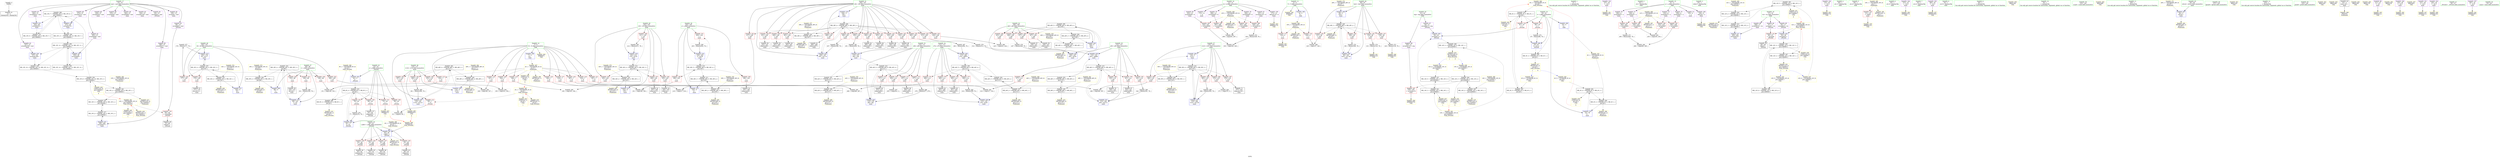 digraph "SVFG" {
	label="SVFG";

	Node0x55ba150e4850 [shape=record,color=grey,label="{NodeID: 0\nNullPtr}"];
	Node0x55ba150e4850 -> Node0x55ba150fd1e0[style=solid];
	Node0x55ba1513f6e0 [shape=record,color=black,label="{NodeID: 360\nMR_10V_7 = PHI(MR_10V_9, MR_10V_6, )\npts\{160000 \}\n}"];
	Node0x55ba1513f6e0 -> Node0x55ba15116b10[style=dashed];
	Node0x55ba1513f6e0 -> Node0x55ba15116d80[style=dashed];
	Node0x55ba1513f6e0 -> Node0x55ba15130ce0[style=dashed];
	Node0x55ba1513f6e0 -> Node0x55ba1513ece0[style=dashed];
	Node0x55ba15121dd0 [shape=record,color=grey,label="{NodeID: 277\n178 = Binary(177, 78, )\n}"];
	Node0x55ba15121dd0 -> Node0x55ba151163c0[style=solid];
	Node0x55ba15115520 [shape=record,color=red,label="{NodeID: 194\n297\<--296\n\<--arrayidx82\nmain\n}"];
	Node0x55ba15115520 -> Node0x55ba15124050[style=solid];
	Node0x55ba150fdbe0 [shape=record,color=red,label="{NodeID: 111\n134\<--4\n\<--T\nmain\n}"];
	Node0x55ba150fdbe0 -> Node0x55ba1511fa80[style=solid];
	Node0x55ba150fbb20 [shape=record,color=green,label="{NodeID: 28\n100\<--101\ni9\<--i9_field_insensitive\nmain\n}"];
	Node0x55ba150fbb20 -> Node0x55ba15118910[style=solid];
	Node0x55ba150fbb20 -> Node0x55ba151189e0[style=solid];
	Node0x55ba150fbb20 -> Node0x55ba15118ab0[style=solid];
	Node0x55ba150fbb20 -> Node0x55ba151162f0[style=solid];
	Node0x55ba150fbb20 -> Node0x55ba151163c0[style=solid];
	Node0x55ba1511b590 [shape=record,color=yellow,style=double,label="{NodeID: 388\n4V_1 = ENCHI(MR_4V_0)\npts\{20 \}\nFun[_Z5visiti]}"];
	Node0x55ba1511b590 -> Node0x55ba151320e0[style=dashed];
	Node0x55ba1511b590 -> Node0x55ba1513abe0[style=dashed];
	Node0x55ba151247d0 [shape=record,color=grey,label="{NodeID: 305\n288 = cmp(286, 287, )\n}"];
	Node0x55ba15116be0 [shape=record,color=blue,label="{NodeID: 222\n108\<--247\nj40\<--inc54\nmain\n}"];
	Node0x55ba15116be0 -> Node0x55ba1513f1e0[style=dashed];
	Node0x55ba151186a0 [shape=record,color=red,label="{NodeID: 139\n149\<--98\n\<--i\nmain\n}"];
	Node0x55ba151186a0 -> Node0x55ba151235d0[style=solid];
	Node0x55ba15113300 [shape=record,color=black,label="{NodeID: 56\n232\<--231\nidxprom46\<--\nmain\n}"];
	Node0x55ba15147970 [shape=record,color=yellow,style=double,label="{NodeID: 416\nRETMU(2V_1)\npts\{8 \}\nFun[_Z5visiti]}"];
	Node0x55ba15136fe0 [shape=record,color=black,label="{NodeID: 333\nMR_36V_2 = PHI(MR_36V_3, MR_36V_1, )\npts\{105 \}\n}"];
	Node0x55ba15136fe0 -> Node0x55ba1512fde0[style=dashed];
	Node0x55ba15136fe0 -> Node0x55ba1511ceb0[style=dashed];
	Node0x55ba15120100 [shape=record,color=yellow,style=double,label="{NodeID: 250\nAPARM(7)\nCS[]}"];
	Node0x55ba15119d60 [shape=record,color=red,label="{NodeID: 167\n227\<--108\n\<--j40\nmain\n}"];
	Node0x55ba15119d60 -> Node0x55ba15113230[style=solid];
	Node0x55ba151149c0 [shape=record,color=purple,label="{NodeID: 84\n195\<--15\narrayidx\<--mat\nmain\n}"];
	Node0x55ba150e6e30 [shape=record,color=green,label="{NodeID: 1\n5\<--1\n\<--dummyObj\nCan only get source location for instruction, argument, global var or function.}"];
	Node0x55ba1513fbe0 [shape=record,color=black,label="{NodeID: 361\nMR_4V_4 = PHI(MR_4V_5, MR_4V_3, )\npts\{20 \}\n}"];
	Node0x55ba1513fbe0 -> Node0x55ba151356e0[style=dashed];
	Node0x55ba1513fbe0 -> Node0x55ba15148600[style=dashed];
	Node0x55ba15121f50 [shape=record,color=grey,label="{NodeID: 278\n247 = Binary(246, 78, )\n}"];
	Node0x55ba15121f50 -> Node0x55ba15116be0[style=solid];
	Node0x55ba151155f0 [shape=record,color=red,label="{NodeID: 195\n324\<--323\n\<--arrayidx99\nmain\n}"];
	Node0x55ba151155f0 -> Node0x55ba15123bd0[style=solid];
	Node0x55ba150fdcb0 [shape=record,color=red,label="{NodeID: 112\n60\<--7\n\<--N\n_Z5visiti\n}"];
	Node0x55ba150fdcb0 -> Node0x55ba15123ed0[style=solid];
	Node0x55ba150fbbf0 [shape=record,color=green,label="{NodeID: 29\n102\<--103\ni19\<--i19_field_insensitive\nmain\n}"];
	Node0x55ba150fbbf0 -> Node0x55ba15118b80[style=solid];
	Node0x55ba150fbbf0 -> Node0x55ba15118c50[style=solid];
	Node0x55ba150fbbf0 -> Node0x55ba15118d20[style=solid];
	Node0x55ba150fbbf0 -> Node0x55ba15118df0[style=solid];
	Node0x55ba150fbbf0 -> Node0x55ba15116490[style=solid];
	Node0x55ba150fbbf0 -> Node0x55ba151168a0[style=solid];
	Node0x55ba1511b670 [shape=record,color=yellow,style=double,label="{NodeID: 389\n6V_1 = ENCHI(MR_6V_0)\npts\{41 \}\nFun[_Z5visiti]}"];
	Node0x55ba1511b670 -> Node0x55ba15115ad0[style=dashed];
	Node0x55ba15124950 [shape=record,color=grey,label="{NodeID: 306\n355 = cmp(353, 354, )\n}"];
	Node0x55ba15116cb0 [shape=record,color=blue,label="{NodeID: 223\n110\<--251\nj56\<--sub\nmain\n}"];
	Node0x55ba15116cb0 -> Node0x55ba15133de0[style=dashed];
	Node0x55ba15118770 [shape=record,color=red,label="{NodeID: 140\n153\<--98\n\<--i\nmain\n}"];
	Node0x55ba15118770 -> Node0x55ba15112ee0[style=solid];
	Node0x55ba151133d0 [shape=record,color=black,label="{NodeID: 57\n238\<--237\nidxprom49\<--\nmain\n}"];
	Node0x55ba15147a80 [shape=record,color=yellow,style=double,label="{NodeID: 417\nRETMU(4V_2)\npts\{20 \}\nFun[_Z5visiti]|{<s0>1|<s1>8}}"];
	Node0x55ba15147a80:s0 -> Node0x55ba15148980[style=dashed,color=blue];
	Node0x55ba15147a80:s1 -> Node0x55ba15148ca0[style=dashed,color=blue];
	Node0x55ba151374e0 [shape=record,color=black,label="{NodeID: 334\nMR_38V_2 = PHI(MR_38V_4, MR_38V_1, )\npts\{107 \}\n}"];
	Node0x55ba151374e0 -> Node0x55ba15116970[style=dashed];
	Node0x55ba151374e0 -> Node0x55ba1511cf90[style=dashed];
	Node0x55ba151201d0 [shape=record,color=yellow,style=double,label="{NodeID: 251\nAPARM(157)\nCS[]}"];
	Node0x55ba15119e30 [shape=record,color=red,label="{NodeID: 168\n237\<--108\n\<--j40\nmain\n}"];
	Node0x55ba15119e30 -> Node0x55ba151133d0[style=solid];
	Node0x55ba15114a90 [shape=record,color=purple,label="{NodeID: 85\n198\<--15\narrayidx27\<--mat\nmain\n}"];
	Node0x55ba15114a90 -> Node0x55ba15116630[style=solid];
	Node0x55ba150fc170 [shape=record,color=green,label="{NodeID: 2\n23\<--1\n.str\<--dummyObj\nGlob }"];
	Node0x55ba151400e0 [shape=record,color=black,label="{NodeID: 362\nMR_48V_4 = PHI(MR_48V_5, MR_48V_3, )\npts\{117 \}\n}"];
	Node0x55ba151400e0 -> Node0x55ba1511a990[style=dashed];
	Node0x55ba151400e0 -> Node0x55ba1511aa60[style=dashed];
	Node0x55ba151400e0 -> Node0x55ba1511ab30[style=dashed];
	Node0x55ba151400e0 -> Node0x55ba1511f4d0[style=dashed];
	Node0x55ba151400e0 -> Node0x55ba15138de0[style=dashed];
	Node0x55ba151220d0 [shape=record,color=grey,label="{NodeID: 279\n314 = Binary(313, 78, )\n}"];
	Node0x55ba151220d0 -> Node0x55ba15117190[style=solid];
	Node0x55ba151156c0 [shape=record,color=red,label="{NodeID: 196\n328\<--327\n\<--arrayidx101\nmain\n}"];
	Node0x55ba151156c0 -> Node0x55ba15121650[style=solid];
	Node0x55ba150fdd80 [shape=record,color=red,label="{NodeID: 113\n150\<--7\n\<--N\nmain\n}"];
	Node0x55ba150fdd80 -> Node0x55ba151235d0[style=solid];
	Node0x55ba150fbcc0 [shape=record,color=green,label="{NodeID: 30\n104\<--105\nj\<--j_field_insensitive\nmain\n}"];
	Node0x55ba150fbcc0 -> Node0x55ba15118ec0[style=solid];
	Node0x55ba150fbcc0 -> Node0x55ba15118f90[style=solid];
	Node0x55ba150fbcc0 -> Node0x55ba15119060[style=solid];
	Node0x55ba150fbcc0 -> Node0x55ba15116560[style=solid];
	Node0x55ba150fbcc0 -> Node0x55ba15116700[style=solid];
	Node0x55ba1511b750 [shape=record,color=yellow,style=double,label="{NodeID: 390\n8V_1 = ENCHI(MR_8V_0)\npts\{43 \}\nFun[_Z5visiti]}"];
	Node0x55ba1511b750 -> Node0x55ba15115c70[style=dashed];
	Node0x55ba1511b750 -> Node0x55ba1513b0e0[style=dashed];
	Node0x55ba15124ad0 [shape=record,color=grey,label="{NodeID: 307\n255 = cmp(254, 5, )\n}"];
	Node0x55ba15116d80 [shape=record,color=blue,label="{NodeID: 224\n273\<--56\narrayidx70\<--\nmain\n}"];
	Node0x55ba15116d80 -> Node0x55ba1513ece0[style=dashed];
	Node0x55ba15118840 [shape=record,color=red,label="{NodeID: 141\n160\<--98\n\<--i\nmain\n}"];
	Node0x55ba15118840 -> Node0x55ba15122250[style=solid];
	Node0x55ba151134a0 [shape=record,color=black,label="{NodeID: 58\n241\<--240\nidxprom51\<--\nmain\n}"];
	Node0x55ba15147b60 [shape=record,color=yellow,style=double,label="{NodeID: 418\nRETMU(6V_2)\npts\{41 \}\nFun[_Z5visiti]}"];
	Node0x55ba151379e0 [shape=record,color=black,label="{NodeID: 335\nMR_40V_2 = PHI(MR_40V_3, MR_40V_1, )\npts\{109 \}\n}"];
	Node0x55ba151379e0 -> Node0x55ba1513c4e0[style=dashed];
	Node0x55ba151379e0 -> Node0x55ba1511d070[style=dashed];
	Node0x55ba151202a0 [shape=record,color=yellow,style=double,label="{NodeID: 252\nAPARM(156)\nCS[]}"];
	Node0x55ba15119f00 [shape=record,color=red,label="{NodeID: 169\n246\<--108\n\<--j40\nmain\n}"];
	Node0x55ba15119f00 -> Node0x55ba15121f50[style=solid];
	Node0x55ba15114b60 [shape=record,color=purple,label="{NodeID: 86\n239\<--15\narrayidx50\<--mat\nmain\n}"];
	Node0x55ba15112300 [shape=record,color=green,label="{NodeID: 3\n25\<--1\nstderr\<--dummyObj\nGlob }"];
	Node0x55ba151405e0 [shape=record,color=black,label="{NodeID: 363\nMR_12V_5 = PHI(MR_12V_6, MR_12V_3, )\npts\{180000 \}\n}"];
	Node0x55ba151405e0 -> Node0x55ba15139ce0[style=dashed];
	Node0x55ba151405e0 -> Node0x55ba151487c0[style=dashed];
	Node0x55ba15122250 [shape=record,color=grey,label="{NodeID: 280\n161 = Binary(160, 78, )\n}"];
	Node0x55ba15122250 -> Node0x55ba15116220[style=solid];
	Node0x55ba15115790 [shape=record,color=red,label="{NodeID: 197\n379\<--378\n\<--arrayidx131\nmain\n}"];
	Node0x55ba15115790 -> Node0x55ba15120780[style=solid];
	Node0x55ba150fde50 [shape=record,color=red,label="{NodeID: 114\n167\<--7\n\<--N\nmain\n}"];
	Node0x55ba150fde50 -> Node0x55ba15123750[style=solid];
	Node0x55ba150fbd90 [shape=record,color=green,label="{NodeID: 31\n106\<--107\ni36\<--i36_field_insensitive\nmain\n}"];
	Node0x55ba150fbd90 -> Node0x55ba15119130[style=solid];
	Node0x55ba150fbd90 -> Node0x55ba15119200[style=solid];
	Node0x55ba150fbd90 -> Node0x55ba151192d0[style=solid];
	Node0x55ba150fbd90 -> Node0x55ba151193a0[style=solid];
	Node0x55ba150fbd90 -> Node0x55ba15119470[style=solid];
	Node0x55ba150fbd90 -> Node0x55ba15119540[style=solid];
	Node0x55ba150fbd90 -> Node0x55ba15119610[style=solid];
	Node0x55ba150fbd90 -> Node0x55ba151196e0[style=solid];
	Node0x55ba150fbd90 -> Node0x55ba151197b0[style=solid];
	Node0x55ba150fbd90 -> Node0x55ba15119880[style=solid];
	Node0x55ba150fbd90 -> Node0x55ba15119950[style=solid];
	Node0x55ba150fbd90 -> Node0x55ba15119a20[style=solid];
	Node0x55ba150fbd90 -> Node0x55ba15119af0[style=solid];
	Node0x55ba150fbd90 -> Node0x55ba15119bc0[style=solid];
	Node0x55ba150fbd90 -> Node0x55ba15116970[style=solid];
	Node0x55ba150fbd90 -> Node0x55ba1511f260[style=solid];
	Node0x55ba1511b830 [shape=record,color=yellow,style=double,label="{NodeID: 391\n10V_1 = ENCHI(MR_10V_0)\npts\{160000 \}\nFun[_Z5visiti]}"];
	Node0x55ba1511b830 -> Node0x55ba15118290[style=dashed];
	Node0x55ba1511b830 -> Node0x55ba15147d20[style=dashed];
	Node0x55ba1511b830 -> Node0x55ba15148200[style=dashed];
	Node0x55ba15124c50 [shape=record,color=grey,label="{NodeID: 308\n191 = cmp(189, 190, )\n}"];
	Node0x55ba15116e50 [shape=record,color=blue,label="{NodeID: 225\n110\<--278\nj56\<--dec\nmain\n}"];
	Node0x55ba15116e50 -> Node0x55ba15133de0[style=dashed];
	Node0x55ba15118910 [shape=record,color=red,label="{NodeID: 142\n166\<--100\n\<--i9\nmain\n}"];
	Node0x55ba15118910 -> Node0x55ba15123750[style=solid];
	Node0x55ba15113570 [shape=record,color=black,label="{NodeID: 59\n258\<--257\nidxprom60\<--\nmain\n}"];
	Node0x55ba15147c40 [shape=record,color=yellow,style=double,label="{NodeID: 419\nRETMU(8V_2)\npts\{43 \}\nFun[_Z5visiti]}"];
	Node0x55ba15137ee0 [shape=record,color=black,label="{NodeID: 336\nMR_42V_2 = PHI(MR_42V_3, MR_42V_1, )\npts\{111 \}\n}"];
	Node0x55ba15137ee0 -> Node0x55ba1513c9e0[style=dashed];
	Node0x55ba15137ee0 -> Node0x55ba151472d0[style=dashed];
	Node0x55ba15120370 [shape=record,color=yellow,style=double,label="{NodeID: 253\nAPARM(174)\nCS[]}"];
	Node0x55ba15119fd0 [shape=record,color=red,label="{NodeID: 170\n254\<--110\n\<--j56\nmain\n}"];
	Node0x55ba15119fd0 -> Node0x55ba15124ad0[style=solid];
	Node0x55ba15114c30 [shape=record,color=purple,label="{NodeID: 87\n242\<--15\narrayidx52\<--mat\nmain\n}"];
	Node0x55ba15114c30 -> Node0x55ba15116b10[style=solid];
	Node0x55ba15112390 [shape=record,color=green,label="{NodeID: 4\n26\<--1\n.str.1\<--dummyObj\nGlob }"];
	Node0x55ba15140ae0 [shape=record,color=black,label="{NodeID: 364\nMR_14V_3 = PHI(MR_14V_4, MR_14V_2, )\npts\{220000 \}\n}"];
	Node0x55ba15140ae0 -> Node0x55ba15115790[style=dashed];
	Node0x55ba15140ae0 -> Node0x55ba1513a1e0[style=dashed];
	Node0x55ba15140ae0 -> Node0x55ba151488a0[style=dashed];
	Node0x55ba151223d0 [shape=record,color=grey,label="{NodeID: 281\n251 = Binary(250, 78, )\n}"];
	Node0x55ba151223d0 -> Node0x55ba15116cb0[style=solid];
	Node0x55ba15115860 [shape=record,color=blue,label="{NodeID: 198\n4\<--5\nT\<--\nGlob }"];
	Node0x55ba15115860 -> Node0x55ba15141b00[style=dashed];
	Node0x55ba151173a0 [shape=record,color=red,label="{NodeID: 115\n184\<--7\n\<--N\nmain\n}"];
	Node0x55ba151173a0 -> Node0x55ba151238d0[style=solid];
	Node0x55ba150fbe60 [shape=record,color=green,label="{NodeID: 32\n108\<--109\nj40\<--j40_field_insensitive\nmain\n}"];
	Node0x55ba150fbe60 -> Node0x55ba15119c90[style=solid];
	Node0x55ba150fbe60 -> Node0x55ba15119d60[style=solid];
	Node0x55ba150fbe60 -> Node0x55ba15119e30[style=solid];
	Node0x55ba150fbe60 -> Node0x55ba15119f00[style=solid];
	Node0x55ba150fbe60 -> Node0x55ba15116a40[style=solid];
	Node0x55ba150fbe60 -> Node0x55ba15116be0[style=solid];
	Node0x55ba1511b910 [shape=record,color=yellow,style=double,label="{NodeID: 392\n12V_1 = ENCHI(MR_12V_0)\npts\{180000 \}\nFun[_Z5visiti]}"];
	Node0x55ba1511b910 -> Node0x55ba151181c0[style=dashed];
	Node0x55ba1511b910 -> Node0x55ba15115ba0[style=dashed];
	Node0x55ba1511b910 -> Node0x55ba1513b5e0[style=dashed];
	Node0x55ba1512f3e0 [shape=record,color=black,label="{NodeID: 309\nMR_10V_14 = PHI(MR_10V_13, MR_10V_12, )\npts\{160000 \}\n}"];
	Node0x55ba1512f3e0 -> Node0x55ba1513e2e0[style=dashed];
	Node0x55ba15116f20 [shape=record,color=blue,label="{NodeID: 226\n112\<--283\nj74\<--add75\nmain\n}"];
	Node0x55ba15116f20 -> Node0x55ba1513dde0[style=dashed];
	Node0x55ba151189e0 [shape=record,color=red,label="{NodeID: 143\n170\<--100\n\<--i9\nmain\n}"];
	Node0x55ba151189e0 -> Node0x55ba15112f70[style=solid];
	Node0x55ba15113640 [shape=record,color=black,label="{NodeID: 60\n262\<--261\nidxprom62\<--\nmain\n}"];
	Node0x55ba15147d20 [shape=record,color=yellow,style=double,label="{NodeID: 420\nRETMU(10V_1)\npts\{160000 \}\nFun[_Z5visiti]}"];
	Node0x55ba151383e0 [shape=record,color=black,label="{NodeID: 337\nMR_44V_2 = PHI(MR_44V_3, MR_44V_1, )\npts\{113 \}\n}"];
	Node0x55ba151383e0 -> Node0x55ba1513cee0[style=dashed];
	Node0x55ba151383e0 -> Node0x55ba15147380[style=dashed];
	Node0x55ba15120440 [shape=record,color=yellow,style=double,label="{NodeID: 254\nAPARM(173)\nCS[]}"];
	Node0x55ba1511a0a0 [shape=record,color=red,label="{NodeID: 171\n257\<--110\n\<--j56\nmain\n}"];
	Node0x55ba1511a0a0 -> Node0x55ba15113570[style=solid];
	Node0x55ba15114d00 [shape=record,color=purple,label="{NodeID: 88\n270\<--15\narrayidx68\<--mat\nmain\n}"];
	Node0x55ba150e7240 [shape=record,color=green,label="{NodeID: 5\n28\<--1\n.str.2\<--dummyObj\nGlob }"];
	Node0x55ba15140fe0 [shape=record,color=yellow,style=double,label="{NodeID: 365\n16V_1 = ENCHI(MR_16V_0)\npts\{1 \}\nFun[main]}"];
	Node0x55ba15140fe0 -> Node0x55ba15117a70[style=dashed];
	Node0x55ba15140fe0 -> Node0x55ba1511bad0[style=dashed];
	Node0x55ba15122550 [shape=record,color=grey,label="{NodeID: 282\n310 = Binary(309, 78, )\n}"];
	Node0x55ba15122550 -> Node0x55ba151170c0[style=solid];
	Node0x55ba15115930 [shape=record,color=blue,label="{NodeID: 199\n7\<--5\nN\<--\nGlob }"];
	Node0x55ba15115930 -> Node0x55ba151325e0[style=dashed];
	Node0x55ba15117430 [shape=record,color=red,label="{NodeID: 116\n190\<--7\n\<--N\nmain\n}"];
	Node0x55ba15117430 -> Node0x55ba15124c50[style=solid];
	Node0x55ba150fbf30 [shape=record,color=green,label="{NodeID: 33\n110\<--111\nj56\<--j56_field_insensitive\nmain\n}"];
	Node0x55ba150fbf30 -> Node0x55ba15119fd0[style=solid];
	Node0x55ba150fbf30 -> Node0x55ba1511a0a0[style=solid];
	Node0x55ba150fbf30 -> Node0x55ba1511a170[style=solid];
	Node0x55ba150fbf30 -> Node0x55ba1511a240[style=solid];
	Node0x55ba150fbf30 -> Node0x55ba15116cb0[style=solid];
	Node0x55ba150fbf30 -> Node0x55ba15116e50[style=solid];
	Node0x55ba1511b9f0 [shape=record,color=yellow,style=double,label="{NodeID: 393\n14V_1 = ENCHI(MR_14V_0)\npts\{220000 \}\nFun[_Z5visiti]}"];
	Node0x55ba1511b9f0 -> Node0x55ba151333e0[style=dashed];
	Node0x55ba1511b9f0 -> Node0x55ba1513bae0[style=dashed];
	Node0x55ba1512f8e0 [shape=record,color=black,label="{NodeID: 310\nMR_34V_4 = PHI(MR_34V_5, MR_34V_3, )\npts\{103 \}\n}"];
	Node0x55ba1512f8e0 -> Node0x55ba15118b80[style=dashed];
	Node0x55ba1512f8e0 -> Node0x55ba15118c50[style=dashed];
	Node0x55ba1512f8e0 -> Node0x55ba15118d20[style=dashed];
	Node0x55ba1512f8e0 -> Node0x55ba15118df0[style=dashed];
	Node0x55ba1512f8e0 -> Node0x55ba151168a0[style=dashed];
	Node0x55ba1512f8e0 -> Node0x55ba15136ae0[style=dashed];
	Node0x55ba15116ff0 [shape=record,color=blue,label="{NodeID: 227\n305\<--56\narrayidx88\<--\nmain\n}"];
	Node0x55ba15116ff0 -> Node0x55ba1512f3e0[style=dashed];
	Node0x55ba15118ab0 [shape=record,color=red,label="{NodeID: 144\n177\<--100\n\<--i9\nmain\n}"];
	Node0x55ba15118ab0 -> Node0x55ba15121dd0[style=solid];
	Node0x55ba15113710 [shape=record,color=black,label="{NodeID: 61\n269\<--268\nidxprom67\<--\nmain\n}"];
	Node0x55ba15147e00 [shape=record,color=yellow,style=double,label="{NodeID: 421\nRETMU(12V_2)\npts\{180000 \}\nFun[_Z5visiti]|{<s0>1|<s1>8}}"];
	Node0x55ba15147e00:s0 -> Node0x55ba15148ae0[style=dashed,color=blue];
	Node0x55ba15147e00:s1 -> Node0x55ba15148e00[style=dashed,color=blue];
	Node0x55ba151388e0 [shape=record,color=black,label="{NodeID: 338\nMR_46V_2 = PHI(MR_46V_3, MR_46V_1, )\npts\{115 \}\n}"];
	Node0x55ba151388e0 -> Node0x55ba1513d3e0[style=dashed];
	Node0x55ba151388e0 -> Node0x55ba15147430[style=dashed];
	Node0x55ba15120510 [shape=record,color=yellow,style=double,label="{NodeID: 255\nAPARM(357)\nCS[]|{<s0>8}}"];
	Node0x55ba15120510:s0 -> Node0x55ba15120d60[style=solid,color=red];
	Node0x55ba1511a170 [shape=record,color=red,label="{NodeID: 172\n271\<--110\n\<--j56\nmain\n}"];
	Node0x55ba1511a170 -> Node0x55ba151137e0[style=solid];
	Node0x55ba15114dd0 [shape=record,color=purple,label="{NodeID: 89\n273\<--15\narrayidx70\<--mat\nmain\n}"];
	Node0x55ba15114dd0 -> Node0x55ba15116d80[style=solid];
	Node0x55ba150e72d0 [shape=record,color=green,label="{NodeID: 6\n30\<--1\n.str.3\<--dummyObj\nGlob }"];
	Node0x55ba15141b00 [shape=record,color=yellow,style=double,label="{NodeID: 366\n18V_1 = ENCHI(MR_18V_0)\npts\{6 \}\nFun[main]}"];
	Node0x55ba15141b00 -> Node0x55ba150fdb10[style=dashed];
	Node0x55ba15141b00 -> Node0x55ba150fdbe0[style=dashed];
	Node0x55ba15141b00 -> Node0x55ba1511c5f0[style=dashed];
	Node0x55ba151226d0 [shape=record,color=grey,label="{NodeID: 283\n212 = Binary(211, 78, )\n}"];
	Node0x55ba151226d0 -> Node0x55ba151168a0[style=solid];
	Node0x55ba15115a00 [shape=record,color=blue,label="{NodeID: 200\n19\<--5\nt\<--\nGlob }"];
	Node0x55ba15115a00 -> Node0x55ba15132880[style=dashed];
	Node0x55ba151174c0 [shape=record,color=red,label="{NodeID: 117\n218\<--7\n\<--N\nmain\n}"];
	Node0x55ba151174c0 -> Node0x55ba151241d0[style=solid];
	Node0x55ba150fc000 [shape=record,color=green,label="{NodeID: 34\n112\<--113\nj74\<--j74_field_insensitive\nmain\n}"];
	Node0x55ba150fc000 -> Node0x55ba1511a310[style=solid];
	Node0x55ba150fc000 -> Node0x55ba1511a3e0[style=solid];
	Node0x55ba150fc000 -> Node0x55ba1511a4b0[style=solid];
	Node0x55ba150fc000 -> Node0x55ba1511a580[style=solid];
	Node0x55ba150fc000 -> Node0x55ba15116f20[style=solid];
	Node0x55ba150fc000 -> Node0x55ba151170c0[style=solid];
	Node0x55ba1511bad0 [shape=record,color=yellow,style=double,label="{NodeID: 394\nRETMU(16V_1)\npts\{1 \}\nFun[main]}"];
	Node0x55ba1512fde0 [shape=record,color=black,label="{NodeID: 311\nMR_36V_3 = PHI(MR_36V_5, MR_36V_2, )\npts\{105 \}\n}"];
	Node0x55ba1512fde0 -> Node0x55ba15116560[style=dashed];
	Node0x55ba1512fde0 -> Node0x55ba15136fe0[style=dashed];
	Node0x55ba151170c0 [shape=record,color=blue,label="{NodeID: 228\n112\<--310\nj74\<--inc91\nmain\n}"];
	Node0x55ba151170c0 -> Node0x55ba1513dde0[style=dashed];
	Node0x55ba15118b80 [shape=record,color=red,label="{NodeID: 145\n183\<--102\n\<--i19\nmain\n}"];
	Node0x55ba15118b80 -> Node0x55ba151238d0[style=solid];
	Node0x55ba151137e0 [shape=record,color=black,label="{NodeID: 62\n272\<--271\nidxprom69\<--\nmain\n}"];
	Node0x55ba15147ee0 [shape=record,color=yellow,style=double,label="{NodeID: 422\nRETMU(14V_2)\npts\{220000 \}\nFun[_Z5visiti]|{<s0>1|<s1>8}}"];
	Node0x55ba15147ee0:s0 -> Node0x55ba15148bc0[style=dashed,color=blue];
	Node0x55ba15147ee0:s1 -> Node0x55ba15148ee0[style=dashed,color=blue];
	Node0x55ba15138de0 [shape=record,color=black,label="{NodeID: 339\nMR_48V_2 = PHI(MR_48V_4, MR_48V_1, )\npts\{117 \}\n}"];
	Node0x55ba15138de0 -> Node0x55ba1511f400[style=dashed];
	Node0x55ba15138de0 -> Node0x55ba15147510[style=dashed];
	Node0x55ba151205e0 [shape=record,color=yellow,style=double,label="{NodeID: 256\nAPARM(373)\nCS[]}"];
	Node0x55ba1511a240 [shape=record,color=red,label="{NodeID: 173\n277\<--110\n\<--j56\nmain\n}"];
	Node0x55ba1511a240 -> Node0x55ba15122b50[style=solid];
	Node0x55ba15114ea0 [shape=record,color=purple,label="{NodeID: 90\n302\<--15\narrayidx86\<--mat\nmain\n}"];
	Node0x55ba150e7000 [shape=record,color=green,label="{NodeID: 7\n32\<--1\n.str.4\<--dummyObj\nGlob }"];
	Node0x55ba151325e0 [shape=record,color=yellow,style=double,label="{NodeID: 367\n2V_1 = ENCHI(MR_2V_0)\npts\{8 \}\nFun[main]}"];
	Node0x55ba151325e0 -> Node0x55ba150fdd80[style=dashed];
	Node0x55ba151325e0 -> Node0x55ba150fde50[style=dashed];
	Node0x55ba151325e0 -> Node0x55ba151173a0[style=dashed];
	Node0x55ba151325e0 -> Node0x55ba15117430[style=dashed];
	Node0x55ba151325e0 -> Node0x55ba151174c0[style=dashed];
	Node0x55ba151325e0 -> Node0x55ba15117590[style=dashed];
	Node0x55ba151325e0 -> Node0x55ba15117660[style=dashed];
	Node0x55ba151325e0 -> Node0x55ba15117730[style=dashed];
	Node0x55ba151325e0 -> Node0x55ba15117800[style=dashed];
	Node0x55ba151325e0 -> Node0x55ba1511c6d0[style=dashed];
	Node0x55ba151325e0 -> Node0x55ba151484a0[style=dashed];
	Node0x55ba15122850 [shape=record,color=grey,label="{NodeID: 284\n347 = Binary(346, 78, )\n}"];
	Node0x55ba15122850 -> Node0x55ba1511f260[style=solid];
	Node0x55ba15115ad0 [shape=record,color=blue,label="{NodeID: 201\n40\<--39\ni.addr\<--i\n_Z5visiti\n}"];
	Node0x55ba15115ad0 -> Node0x55ba15117b40[style=dashed];
	Node0x55ba15115ad0 -> Node0x55ba15117c10[style=dashed];
	Node0x55ba15115ad0 -> Node0x55ba15117ce0[style=dashed];
	Node0x55ba15115ad0 -> Node0x55ba15117db0[style=dashed];
	Node0x55ba15115ad0 -> Node0x55ba15147b60[style=dashed];
	Node0x55ba15117590 [shape=record,color=red,label="{NodeID: 118\n287\<--7\n\<--N\nmain\n}"];
	Node0x55ba15117590 -> Node0x55ba151247d0[style=solid];
	Node0x55ba150fcd00 [shape=record,color=green,label="{NodeID: 35\n114\<--115\nj93\<--j93_field_insensitive\nmain\n}"];
	Node0x55ba150fcd00 -> Node0x55ba1511a650[style=solid];
	Node0x55ba150fcd00 -> Node0x55ba1511a720[style=solid];
	Node0x55ba150fcd00 -> Node0x55ba1511a7f0[style=solid];
	Node0x55ba150fcd00 -> Node0x55ba1511a8c0[style=solid];
	Node0x55ba150fcd00 -> Node0x55ba15117190[style=solid];
	Node0x55ba150fcd00 -> Node0x55ba1511f1d0[style=solid];
	Node0x55ba1511c5f0 [shape=record,color=yellow,style=double,label="{NodeID: 395\nRETMU(18V_1)\npts\{6 \}\nFun[main]}"];
	Node0x55ba151302e0 [shape=record,color=black,label="{NodeID: 312\nMR_10V_3 = PHI(MR_10V_4, MR_10V_2, )\npts\{160000 \}\n}"];
	Node0x55ba151302e0 -> Node0x55ba15131be0[style=dashed];
	Node0x55ba151302e0 -> Node0x55ba1513d8e0[style=dashed];
	Node0x55ba15117190 [shape=record,color=blue,label="{NodeID: 229\n114\<--314\nj93\<--add94\nmain\n}"];
	Node0x55ba15117190 -> Node0x55ba151311e0[style=dashed];
	Node0x55ba15118c50 [shape=record,color=red,label="{NodeID: 146\n193\<--102\n\<--i19\nmain\n}"];
	Node0x55ba15118c50 -> Node0x55ba15113000[style=solid];
	Node0x55ba151138b0 [shape=record,color=black,label="{NodeID: 63\n291\<--290\nidxprom79\<--\nmain\n}"];
	Node0x55ba15147fc0 [shape=record,color=yellow,style=double,label="{NodeID: 423\nCSMU(2V_1)\npts\{8 \}\nCS[]|{<s0>1}}"];
	Node0x55ba15147fc0:s0 -> Node0x55ba1511b480[style=dashed,color=red];
	Node0x55ba151392e0 [shape=record,color=black,label="{NodeID: 340\nMR_50V_2 = PHI(MR_50V_4, MR_50V_1, )\npts\{119 \}\n}"];
	Node0x55ba151392e0 -> Node0x55ba1511f5a0[style=dashed];
	Node0x55ba151392e0 -> Node0x55ba151475f0[style=dashed];
	Node0x55ba151206b0 [shape=record,color=yellow,style=double,label="{NodeID: 257\nAPARM(380)\nCS[]}"];
	Node0x55ba1511a310 [shape=record,color=red,label="{NodeID: 174\n286\<--112\n\<--j74\nmain\n}"];
	Node0x55ba1511a310 -> Node0x55ba151247d0[style=solid];
	Node0x55ba15114f70 [shape=record,color=purple,label="{NodeID: 91\n305\<--15\narrayidx88\<--mat\nmain\n}"];
	Node0x55ba15114f70 -> Node0x55ba15116ff0[style=solid];
	Node0x55ba150e7090 [shape=record,color=green,label="{NodeID: 8\n34\<--1\n.str.5\<--dummyObj\nGlob }"];
	Node0x55ba151326c0 [shape=record,color=yellow,style=double,label="{NodeID: 368\n21V_1 = ENCHI(MR_21V_0)\npts\{11 \}\nFun[main]}"];
	Node0x55ba151326c0 -> Node0x55ba1511af40[style=dashed];
	Node0x55ba151326c0 -> Node0x55ba1511b010[style=dashed];
	Node0x55ba151326c0 -> Node0x55ba1511b0e0[style=dashed];
	Node0x55ba151326c0 -> Node0x55ba15115380[style=dashed];
	Node0x55ba151326c0 -> Node0x55ba1511c7b0[style=dashed];
	Node0x55ba151229d0 [shape=record,color=grey,label="{NodeID: 285\n361 = Binary(360, 78, )\n}"];
	Node0x55ba151229d0 -> Node0x55ba1511f4d0[style=solid];
	Node0x55ba15115ba0 [shape=record,color=blue,label="{NodeID: 202\n54\<--56\narrayidx2\<--\n_Z5visiti\n}"];
	Node0x55ba15115ba0 -> Node0x55ba15132ee0[style=dashed];
	Node0x55ba15117660 [shape=record,color=red,label="{NodeID: 119\n318\<--7\n\<--N\nmain\n}"];
	Node0x55ba15117660 -> Node0x55ba15124350[style=solid];
	Node0x55ba150fcdd0 [shape=record,color=green,label="{NodeID: 36\n116\<--117\ni116\<--i116_field_insensitive\nmain\n}"];
	Node0x55ba150fcdd0 -> Node0x55ba1511a990[style=solid];
	Node0x55ba150fcdd0 -> Node0x55ba1511aa60[style=solid];
	Node0x55ba150fcdd0 -> Node0x55ba1511ab30[style=solid];
	Node0x55ba150fcdd0 -> Node0x55ba1511f400[style=solid];
	Node0x55ba150fcdd0 -> Node0x55ba1511f4d0[style=solid];
	Node0x55ba1511c6d0 [shape=record,color=yellow,style=double,label="{NodeID: 396\nRETMU(2V_1)\npts\{8 \}\nFun[main]}"];
	Node0x55ba151307e0 [shape=record,color=black,label="{NodeID: 313\nMR_12V_3 = PHI(MR_12V_4, MR_12V_2, )\npts\{180000 \}\n}"];
	Node0x55ba151307e0 -> Node0x55ba151167d0[style=dashed];
	Node0x55ba151307e0 -> Node0x55ba151405e0[style=dashed];
	Node0x55ba15117260 [shape=record,color=blue,label="{NodeID: 230\n337\<--56\narrayidx108\<--\nmain\n}"];
	Node0x55ba15117260 -> Node0x55ba1513a6e0[style=dashed];
	Node0x55ba15118d20 [shape=record,color=red,label="{NodeID: 147\n206\<--102\n\<--i19\nmain\n}"];
	Node0x55ba15118d20 -> Node0x55ba15113160[style=solid];
	Node0x55ba15113980 [shape=record,color=black,label="{NodeID: 64\n295\<--294\nidxprom81\<--\nmain\n}"];
	Node0x55ba15148120 [shape=record,color=yellow,style=double,label="{NodeID: 424\nCSMU(4V_3)\npts\{20 \}\nCS[]|{<s0>1}}"];
	Node0x55ba15148120:s0 -> Node0x55ba1511b590[style=dashed,color=red];
	Node0x55ba151397e0 [shape=record,color=black,label="{NodeID: 341\nMR_10V_2 = PHI(MR_10V_6, MR_10V_1, )\npts\{160000 \}\n}"];
	Node0x55ba151397e0 -> Node0x55ba151302e0[style=dashed];
	Node0x55ba151397e0 -> Node0x55ba151476d0[style=dashed];
	Node0x55ba15120780 [shape=record,color=yellow,style=double,label="{NodeID: 258\nAPARM(379)\nCS[]}"];
	Node0x55ba1511a3e0 [shape=record,color=red,label="{NodeID: 175\n290\<--112\n\<--j74\nmain\n}"];
	Node0x55ba1511a3e0 -> Node0x55ba151138b0[style=solid];
	Node0x55ba15115040 [shape=record,color=purple,label="{NodeID: 92\n334\<--15\narrayidx106\<--mat\nmain\n}"];
	Node0x55ba150e7120 [shape=record,color=green,label="{NodeID: 9\n56\<--1\n\<--dummyObj\nCan only get source location for instruction, argument, global var or function.}"];
	Node0x55ba151327a0 [shape=record,color=yellow,style=double,label="{NodeID: 369\n23V_1 = ENCHI(MR_23V_0)\npts\{14 \}\nFun[main]}"];
	Node0x55ba151327a0 -> Node0x55ba15115450[style=dashed];
	Node0x55ba151327a0 -> Node0x55ba15115520[style=dashed];
	Node0x55ba151327a0 -> Node0x55ba151155f0[style=dashed];
	Node0x55ba151327a0 -> Node0x55ba151156c0[style=dashed];
	Node0x55ba151327a0 -> Node0x55ba1511c890[style=dashed];
	Node0x55ba15122b50 [shape=record,color=grey,label="{NodeID: 286\n278 = Binary(277, 279, )\n}"];
	Node0x55ba15122b50 -> Node0x55ba15116e50[style=solid];
	Node0x55ba15115c70 [shape=record,color=blue,label="{NodeID: 203\n42\<--5\nj\<--\n_Z5visiti\n}"];
	Node0x55ba15115c70 -> Node0x55ba15132df0[style=dashed];
	Node0x55ba15117730 [shape=record,color=red,label="{NodeID: 120\n354\<--7\n\<--N\nmain\n}"];
	Node0x55ba15117730 -> Node0x55ba15124950[style=solid];
	Node0x55ba150fcea0 [shape=record,color=green,label="{NodeID: 37\n118\<--119\ni123\<--i123_field_insensitive\nmain\n}"];
	Node0x55ba150fcea0 -> Node0x55ba1511ac00[style=solid];
	Node0x55ba150fcea0 -> Node0x55ba1511acd0[style=solid];
	Node0x55ba150fcea0 -> Node0x55ba1511ada0[style=solid];
	Node0x55ba150fcea0 -> Node0x55ba1511ae70[style=solid];
	Node0x55ba150fcea0 -> Node0x55ba1511f5a0[style=solid];
	Node0x55ba150fcea0 -> Node0x55ba1511f670[style=solid];
	Node0x55ba1511c7b0 [shape=record,color=yellow,style=double,label="{NodeID: 397\nRETMU(21V_1)\npts\{11 \}\nFun[main]}"];
	Node0x55ba15130ce0 [shape=record,color=black,label="{NodeID: 314\nMR_10V_9 = PHI(MR_10V_8, MR_10V_7, )\npts\{160000 \}\n}"];
	Node0x55ba15130ce0 -> Node0x55ba1513f6e0[style=dashed];
	Node0x55ba1511f1d0 [shape=record,color=blue,label="{NodeID: 231\n114\<--342\nj93\<--inc111\nmain\n}"];
	Node0x55ba1511f1d0 -> Node0x55ba151311e0[style=dashed];
	Node0x55ba15118df0 [shape=record,color=red,label="{NodeID: 148\n211\<--102\n\<--i19\nmain\n}"];
	Node0x55ba15118df0 -> Node0x55ba151226d0[style=solid];
	Node0x55ba15113a50 [shape=record,color=black,label="{NodeID: 65\n301\<--300\nidxprom85\<--\nmain\n}"];
	Node0x55ba15148200 [shape=record,color=yellow,style=double,label="{NodeID: 425\nCSMU(10V_1)\npts\{160000 \}\nCS[]|{<s0>1}}"];
	Node0x55ba15148200:s0 -> Node0x55ba1511b830[style=dashed,color=red];
	Node0x55ba15139ce0 [shape=record,color=black,label="{NodeID: 342\nMR_12V_2 = PHI(MR_12V_5, MR_12V_1, )\npts\{180000 \}\n}"];
	Node0x55ba15139ce0 -> Node0x55ba151307e0[style=dashed];
	Node0x55ba15139ce0 -> Node0x55ba151477b0[style=dashed];
	Node0x55ba15120850 [shape=record,color=yellow,style=double,label="{NodeID: 259\nARet(136)\nCS[]}"];
	Node0x55ba1511a4b0 [shape=record,color=red,label="{NodeID: 176\n300\<--112\n\<--j74\nmain\n}"];
	Node0x55ba1511a4b0 -> Node0x55ba15113a50[style=solid];
	Node0x55ba15115110 [shape=record,color=purple,label="{NodeID: 93\n337\<--15\narrayidx108\<--mat\nmain\n}"];
	Node0x55ba15115110 -> Node0x55ba15117260[style=solid];
	Node0x55ba150e8040 [shape=record,color=green,label="{NodeID: 10\n78\<--1\n\<--dummyObj\nCan only get source location for instruction, argument, global var or function.}"];
	Node0x55ba15132880 [shape=record,color=yellow,style=double,label="{NodeID: 370\n4V_1 = ENCHI(MR_4V_0)\npts\{20 \}\nFun[main]}"];
	Node0x55ba15132880 -> Node0x55ba151356e0[style=dashed];
	Node0x55ba15122cd0 [shape=record,color=grey,label="{NodeID: 287\n283 = Binary(282, 78, )\n}"];
	Node0x55ba15122cd0 -> Node0x55ba15116f20[style=solid];
	Node0x55ba15115d40 [shape=record,color=blue,label="{NodeID: 204\n42\<--77\nj\<--inc\n_Z5visiti\n}"];
	Node0x55ba15115d40 -> Node0x55ba15132df0[style=dashed];
	Node0x55ba15117800 [shape=record,color=red,label="{NodeID: 121\n367\<--7\n\<--N\nmain\n}"];
	Node0x55ba15117800 -> Node0x55ba151244d0[style=solid];
	Node0x55ba150fcf70 [shape=record,color=green,label="{NodeID: 38\n123\<--124\nscanf\<--scanf_field_insensitive\n}"];
	Node0x55ba1511c890 [shape=record,color=yellow,style=double,label="{NodeID: 398\nRETMU(23V_1)\npts\{14 \}\nFun[main]}"];
	Node0x55ba151311e0 [shape=record,color=black,label="{NodeID: 315\nMR_46V_5 = PHI(MR_46V_6, MR_46V_4, )\npts\{115 \}\n}"];
	Node0x55ba151311e0 -> Node0x55ba1511a650[style=dashed];
	Node0x55ba151311e0 -> Node0x55ba1511a720[style=dashed];
	Node0x55ba151311e0 -> Node0x55ba1511a7f0[style=dashed];
	Node0x55ba151311e0 -> Node0x55ba1511a8c0[style=dashed];
	Node0x55ba151311e0 -> Node0x55ba1511f1d0[style=dashed];
	Node0x55ba151311e0 -> Node0x55ba1513d3e0[style=dashed];
	Node0x55ba1511f260 [shape=record,color=blue,label="{NodeID: 232\n106\<--347\ni36\<--inc114\nmain\n}"];
	Node0x55ba1511f260 -> Node0x55ba1513bfe0[style=dashed];
	Node0x55ba15118ec0 [shape=record,color=red,label="{NodeID: 149\n189\<--104\n\<--j\nmain\n}"];
	Node0x55ba15118ec0 -> Node0x55ba15124c50[style=solid];
	Node0x55ba15113b20 [shape=record,color=black,label="{NodeID: 66\n304\<--303\nidxprom87\<--\nmain\n}"];
	Node0x55ba151482e0 [shape=record,color=yellow,style=double,label="{NodeID: 426\nCSMU(12V_4)\npts\{180000 \}\nCS[]|{<s0>1}}"];
	Node0x55ba151482e0:s0 -> Node0x55ba1511b910[style=dashed,color=red];
	Node0x55ba1513a1e0 [shape=record,color=black,label="{NodeID: 343\nMR_14V_2 = PHI(MR_14V_3, MR_14V_1, )\npts\{220000 \}\n}"];
	Node0x55ba1513a1e0 -> Node0x55ba15140ae0[style=dashed];
	Node0x55ba1513a1e0 -> Node0x55ba15147890[style=dashed];
	Node0x55ba151208e0 [shape=record,color=yellow,style=double,label="{NodeID: 260\nARet(388)\nCS[]}"];
	Node0x55ba1511a580 [shape=record,color=red,label="{NodeID: 177\n309\<--112\n\<--j74\nmain\n}"];
	Node0x55ba1511a580 -> Node0x55ba15122550[style=solid];
	Node0x55ba151151e0 [shape=record,color=purple,label="{NodeID: 94\n47\<--17\narrayidx\<--vis\n_Z5visiti\n}"];
	Node0x55ba151151e0 -> Node0x55ba151181c0[style=solid];
	Node0x55ba150e8110 [shape=record,color=green,label="{NodeID: 11\n200\<--1\n\<--dummyObj\nCan only get source location for instruction, argument, global var or function.}"];
	Node0x55ba15132960 [shape=record,color=yellow,style=double,label="{NodeID: 371\n26V_1 = ENCHI(MR_26V_0)\npts\{95 \}\nFun[main]}"];
	Node0x55ba15132960 -> Node0x55ba15115fb0[style=dashed];
	Node0x55ba15122e50 [shape=record,color=grey,label="{NodeID: 288\n342 = Binary(341, 78, )\n}"];
	Node0x55ba15122e50 -> Node0x55ba1511f1d0[style=solid];
	Node0x55ba15115e10 [shape=record,color=blue,label="{NodeID: 205\n84\<--81\narrayidx11\<--\n_Z5visiti\n}"];
	Node0x55ba15115e10 -> Node0x55ba1513bae0[style=dashed];
	Node0x55ba151178d0 [shape=record,color=red,label="{NodeID: 122\n81\<--19\n\<--t\n_Z5visiti\n}"];
	Node0x55ba151178d0 -> Node0x55ba15115e10[style=solid];
	Node0x55ba150fd040 [shape=record,color=green,label="{NodeID: 39\n137\<--138\nfprintf\<--fprintf_field_insensitive\n}"];
	Node0x55ba1511c970 [shape=record,color=yellow,style=double,label="{NodeID: 399\nRETMU(4V_2)\npts\{20 \}\nFun[main]}"];
	Node0x55ba151316e0 [shape=record,color=black,label="{NodeID: 316\nMR_36V_5 = PHI(MR_36V_6, MR_36V_4, )\npts\{105 \}\n}"];
	Node0x55ba151316e0 -> Node0x55ba15118ec0[style=dashed];
	Node0x55ba151316e0 -> Node0x55ba15118f90[style=dashed];
	Node0x55ba151316e0 -> Node0x55ba15119060[style=dashed];
	Node0x55ba151316e0 -> Node0x55ba15116700[style=dashed];
	Node0x55ba151316e0 -> Node0x55ba1512fde0[style=dashed];
	Node0x55ba1511f330 [shape=record,color=blue,label="{NodeID: 233\n19\<--78\nt\<--\nmain\n}"];
	Node0x55ba1511f330 -> Node0x55ba1513fbe0[style=dashed];
	Node0x55ba15118f90 [shape=record,color=red,label="{NodeID: 150\n196\<--104\n\<--j\nmain\n}"];
	Node0x55ba15118f90 -> Node0x55ba15113090[style=solid];
	Node0x55ba15113bf0 [shape=record,color=black,label="{NodeID: 67\n322\<--321\nidxprom98\<--\nmain\n}"];
	Node0x55ba151483c0 [shape=record,color=yellow,style=double,label="{NodeID: 427\nCSMU(14V_3)\npts\{220000 \}\nCS[]|{<s0>1}}"];
	Node0x55ba151483c0:s0 -> Node0x55ba1511b9f0[style=dashed,color=red];
	Node0x55ba1513a6e0 [shape=record,color=black,label="{NodeID: 344\nMR_10V_16 = PHI(MR_10V_15, MR_10V_12, )\npts\{160000 \}\n}"];
	Node0x55ba1513a6e0 -> Node0x55ba1513d8e0[style=dashed];
	Node0x55ba15120970 [shape=record,color=yellow,style=double,label="{NodeID: 261\nARet(122)\nCS[]}"];
	Node0x55ba1511a650 [shape=record,color=red,label="{NodeID: 178\n317\<--114\n\<--j93\nmain\n}"];
	Node0x55ba1511a650 -> Node0x55ba15124350[style=solid];
	Node0x55ba151152b0 [shape=record,color=purple,label="{NodeID: 95\n54\<--17\narrayidx2\<--vis\n_Z5visiti\n}"];
	Node0x55ba151152b0 -> Node0x55ba15115ba0[style=solid];
	Node0x55ba150e81e0 [shape=record,color=green,label="{NodeID: 12\n279\<--1\n\<--dummyObj\nCan only get source location for instruction, argument, global var or function.}"];
	Node0x55ba15132a40 [shape=record,color=yellow,style=double,label="{NodeID: 372\n28V_1 = ENCHI(MR_28V_0)\npts\{97 \}\nFun[main]}"];
	Node0x55ba15132a40 -> Node0x55ba15116080[style=dashed];
	Node0x55ba15122fd0 [shape=record,color=grey,label="{NodeID: 289\n384 = Binary(383, 78, )\n}"];
	Node0x55ba15122fd0 -> Node0x55ba1511f670[style=solid];
	Node0x55ba15115ee0 [shape=record,color=blue,label="{NodeID: 206\n19\<--87\nt\<--inc12\n_Z5visiti\n}"];
	Node0x55ba15115ee0 -> Node0x55ba1513abe0[style=dashed];
	Node0x55ba151179a0 [shape=record,color=red,label="{NodeID: 123\n86\<--19\n\<--t\n_Z5visiti\n}"];
	Node0x55ba151179a0 -> Node0x55ba15121ad0[style=solid];
	Node0x55ba150fd110 [shape=record,color=green,label="{NodeID: 40\n143\<--144\nprintf\<--printf_field_insensitive\n}"];
	Node0x55ba1511ca50 [shape=record,color=yellow,style=double,label="{NodeID: 400\nRETMU(26V_2)\npts\{95 \}\nFun[main]}"];
	Node0x55ba15131be0 [shape=record,color=black,label="{NodeID: 317\nMR_10V_4 = PHI(MR_10V_5, MR_10V_3, )\npts\{160000 \}\n}"];
	Node0x55ba15131be0 -> Node0x55ba15116630[style=dashed];
	Node0x55ba15131be0 -> Node0x55ba151302e0[style=dashed];
	Node0x55ba1511f400 [shape=record,color=blue,label="{NodeID: 234\n116\<--5\ni116\<--\nmain\n}"];
	Node0x55ba1511f400 -> Node0x55ba151400e0[style=dashed];
	Node0x55ba15119060 [shape=record,color=red,label="{NodeID: 151\n202\<--104\n\<--j\nmain\n}"];
	Node0x55ba15119060 -> Node0x55ba15123150[style=solid];
	Node0x55ba15113cc0 [shape=record,color=black,label="{NodeID: 68\n326\<--325\nidxprom100\<--\nmain\n}"];
	Node0x55ba151484a0 [shape=record,color=yellow,style=double,label="{NodeID: 428\nCSMU(2V_1)\npts\{8 \}\nCS[]|{<s0>8}}"];
	Node0x55ba151484a0:s0 -> Node0x55ba1511b480[style=dashed,color=red];
	Node0x55ba1513abe0 [shape=record,color=black,label="{NodeID: 345\nMR_4V_2 = PHI(MR_4V_6, MR_4V_1, )\npts\{20 \}\n}"];
	Node0x55ba1513abe0 -> Node0x55ba15147a80[style=dashed];
	Node0x55ba15120a00 [shape=record,color=yellow,style=double,label="{NodeID: 262\nARet(142)\nCS[]}"];
	Node0x55ba1511a720 [shape=record,color=red,label="{NodeID: 179\n321\<--114\n\<--j93\nmain\n}"];
	Node0x55ba1511a720 -> Node0x55ba15113bf0[style=solid];
	Node0x55ba15112640 [shape=record,color=purple,label="{NodeID: 96\n208\<--17\narrayidx32\<--vis\nmain\n}"];
	Node0x55ba15112640 -> Node0x55ba151167d0[style=solid];
	Node0x55ba150faef0 [shape=record,color=green,label="{NodeID: 13\n4\<--6\nT\<--T_field_insensitive\nGlob }"];
	Node0x55ba150faef0 -> Node0x55ba150fdb10[style=solid];
	Node0x55ba150faef0 -> Node0x55ba150fdbe0[style=solid];
	Node0x55ba150faef0 -> Node0x55ba15115860[style=solid];
	Node0x55ba150faef0 -> Node0x55ba1511fdc0[style=solid];
	Node0x55ba15132b20 [shape=record,color=yellow,style=double,label="{NodeID: 373\n30V_1 = ENCHI(MR_30V_0)\npts\{99 \}\nFun[main]}"];
	Node0x55ba15132b20 -> Node0x55ba151360e0[style=dashed];
	Node0x55ba15123150 [shape=record,color=grey,label="{NodeID: 290\n203 = Binary(202, 78, )\n}"];
	Node0x55ba15123150 -> Node0x55ba15116700[style=solid];
	Node0x55ba15115fb0 [shape=record,color=blue,label="{NodeID: 207\n94\<--5\nretval\<--\nmain\n}"];
	Node0x55ba15115fb0 -> Node0x55ba1511ca50[style=dashed];
	Node0x55ba15117a70 [shape=record,color=red,label="{NodeID: 124\n131\<--25\n\<--stderr\nmain\n}"];
	Node0x55ba15117a70 -> Node0x55ba1511f810[style=solid];
	Node0x55ba150fd1e0 [shape=record,color=black,label="{NodeID: 41\n2\<--3\ndummyVal\<--dummyVal\n}"];
	Node0x55ba1511cb30 [shape=record,color=yellow,style=double,label="{NodeID: 401\nRETMU(28V_3)\npts\{97 \}\nFun[main]}"];
	Node0x55ba151320e0 [shape=record,color=black,label="{NodeID: 318\nMR_4V_3 = PHI(MR_4V_5, MR_4V_1, )\npts\{20 \}\n}"];
	Node0x55ba151320e0 -> Node0x55ba151178d0[style=dashed];
	Node0x55ba151320e0 -> Node0x55ba151179a0[style=dashed];
	Node0x55ba151320e0 -> Node0x55ba15115ee0[style=dashed];
	Node0x55ba151320e0 -> Node0x55ba151347e0[style=dashed];
	Node0x55ba151320e0 -> Node0x55ba15148120[style=dashed];
	Node0x55ba1511f4d0 [shape=record,color=blue,label="{NodeID: 235\n116\<--361\ni116\<--inc121\nmain\n}"];
	Node0x55ba1511f4d0 -> Node0x55ba151400e0[style=dashed];
	Node0x55ba15119130 [shape=record,color=red,label="{NodeID: 152\n217\<--106\n\<--i36\nmain\n}"];
	Node0x55ba15119130 -> Node0x55ba151241d0[style=solid];
	Node0x55ba15113d90 [shape=record,color=black,label="{NodeID: 69\n333\<--332\nidxprom105\<--\nmain\n}"];
	Node0x55ba15148600 [shape=record,color=yellow,style=double,label="{NodeID: 429\nCSMU(4V_4)\npts\{20 \}\nCS[]|{<s0>8}}"];
	Node0x55ba15148600:s0 -> Node0x55ba1511b590[style=dashed,color=red];
	Node0x55ba1513b0e0 [shape=record,color=black,label="{NodeID: 346\nMR_8V_2 = PHI(MR_8V_4, MR_8V_1, )\npts\{43 \}\n}"];
	Node0x55ba1513b0e0 -> Node0x55ba15147c40[style=dashed];
	Node0x55ba15120a90 [shape=record,color=yellow,style=double,label="{NodeID: 263\nARet(146)\nCS[]}"];
	Node0x55ba1511a7f0 [shape=record,color=red,label="{NodeID: 180\n335\<--114\n\<--j93\nmain\n}"];
	Node0x55ba1511a7f0 -> Node0x55ba15113e60[style=solid];
	Node0x55ba15112710 [shape=record,color=purple,label="{NodeID: 97\n84\<--21\narrayidx11\<--erg\n_Z5visiti\n}"];
	Node0x55ba15112710 -> Node0x55ba15115e10[style=solid];
	Node0x55ba150fafc0 [shape=record,color=green,label="{NodeID: 14\n7\<--8\nN\<--N_field_insensitive\nGlob }"];
	Node0x55ba150fafc0 -> Node0x55ba150fdcb0[style=solid];
	Node0x55ba150fafc0 -> Node0x55ba150fdd80[style=solid];
	Node0x55ba150fafc0 -> Node0x55ba150fde50[style=solid];
	Node0x55ba150fafc0 -> Node0x55ba151173a0[style=solid];
	Node0x55ba150fafc0 -> Node0x55ba15117430[style=solid];
	Node0x55ba150fafc0 -> Node0x55ba151174c0[style=solid];
	Node0x55ba150fafc0 -> Node0x55ba15117590[style=solid];
	Node0x55ba150fafc0 -> Node0x55ba15117660[style=solid];
	Node0x55ba150fafc0 -> Node0x55ba15117730[style=solid];
	Node0x55ba150fafc0 -> Node0x55ba15117800[style=solid];
	Node0x55ba150fafc0 -> Node0x55ba15115930[style=solid];
	Node0x55ba150fafc0 -> Node0x55ba15120100[style=solid];
	Node0x55ba15132c00 [shape=record,color=yellow,style=double,label="{NodeID: 374\n32V_1 = ENCHI(MR_32V_0)\npts\{101 \}\nFun[main]}"];
	Node0x55ba15132c00 -> Node0x55ba151365e0[style=dashed];
	Node0x55ba151232d0 [shape=record,color=grey,label="{NodeID: 291\n235 = cmp(230, 234, )\n}"];
	Node0x55ba15116080 [shape=record,color=blue,label="{NodeID: 208\n96\<--5\ntest\<--\nmain\n}"];
	Node0x55ba15116080 -> Node0x55ba15135be0[style=dashed];
	Node0x55ba15117b40 [shape=record,color=red,label="{NodeID: 125\n45\<--40\n\<--i.addr\n_Z5visiti\n}"];
	Node0x55ba15117b40 -> Node0x55ba150fd380[style=solid];
	Node0x55ba150fd2b0 [shape=record,color=black,label="{NodeID: 42\n93\<--5\nmain_ret\<--\nmain\n}"];
	Node0x55ba150fd2b0 -> Node0x55ba15120e80[style=solid];
	Node0x55ba1511cc10 [shape=record,color=yellow,style=double,label="{NodeID: 402\nRETMU(30V_2)\npts\{99 \}\nFun[main]}"];
	Node0x55ba15132df0 [shape=record,color=black,label="{NodeID: 319\nMR_8V_4 = PHI(MR_8V_5, MR_8V_3, )\npts\{43 \}\n}"];
	Node0x55ba15132df0 -> Node0x55ba15117e80[style=dashed];
	Node0x55ba15132df0 -> Node0x55ba15117f50[style=dashed];
	Node0x55ba15132df0 -> Node0x55ba15118020[style=dashed];
	Node0x55ba15132df0 -> Node0x55ba151180f0[style=dashed];
	Node0x55ba15132df0 -> Node0x55ba15115d40[style=dashed];
	Node0x55ba15132df0 -> Node0x55ba1513b0e0[style=dashed];
	Node0x55ba1511f5a0 [shape=record,color=blue,label="{NodeID: 236\n118\<--5\ni123\<--\nmain\n}"];
	Node0x55ba1511f5a0 -> Node0x55ba151338e0[style=dashed];
	Node0x55ba15119200 [shape=record,color=red,label="{NodeID: 153\n224\<--106\n\<--i36\nmain\n}"];
	Node0x55ba15119200 -> Node0x55ba15123a50[style=solid];
	Node0x55ba15113e60 [shape=record,color=black,label="{NodeID: 70\n336\<--335\nidxprom107\<--\nmain\n}"];
	Node0x55ba151486e0 [shape=record,color=yellow,style=double,label="{NodeID: 430\nCSMU(10V_6)\npts\{160000 \}\nCS[]|{<s0>8}}"];
	Node0x55ba151486e0:s0 -> Node0x55ba1511b830[style=dashed,color=red];
	Node0x55ba1513b5e0 [shape=record,color=black,label="{NodeID: 347\nMR_12V_2 = PHI(MR_12V_4, MR_12V_1, )\npts\{180000 \}\n}"];
	Node0x55ba1513b5e0 -> Node0x55ba15147e00[style=dashed];
	Node0x55ba15120b20 [shape=record,color=yellow,style=double,label="{NodeID: 264\nARet(158)\nCS[]}"];
	Node0x55ba1511a8c0 [shape=record,color=red,label="{NodeID: 181\n341\<--114\n\<--j93\nmain\n}"];
	Node0x55ba1511a8c0 -> Node0x55ba15122e50[style=solid];
	Node0x55ba151127e0 [shape=record,color=purple,label="{NodeID: 98\n378\<--21\narrayidx131\<--erg\nmain\n}"];
	Node0x55ba151127e0 -> Node0x55ba15115790[style=solid];
	Node0x55ba150fb090 [shape=record,color=green,label="{NodeID: 15\n9\<--11\na\<--a_field_insensitive\nGlob }"];
	Node0x55ba150fb090 -> Node0x55ba15114000[style=solid];
	Node0x55ba150fb090 -> Node0x55ba151140d0[style=solid];
	Node0x55ba150fb090 -> Node0x55ba151141a0[style=solid];
	Node0x55ba150fb090 -> Node0x55ba15114270[style=solid];
	Node0x55ba150fb090 -> Node0x55ba15114340[style=solid];
	Node0x55ba150fb090 -> Node0x55ba150fd970[style=solid];
	Node0x55ba15132ce0 [shape=record,color=yellow,style=double,label="{NodeID: 375\n34V_1 = ENCHI(MR_34V_0)\npts\{103 \}\nFun[main]}"];
	Node0x55ba15132ce0 -> Node0x55ba15136ae0[style=dashed];
	Node0x55ba15123450 [shape=record,color=grey,label="{NodeID: 292\n266 = cmp(260, 265, )\n}"];
	Node0x55ba15116150 [shape=record,color=blue,label="{NodeID: 209\n98\<--5\ni\<--\nmain\n}"];
	Node0x55ba15116150 -> Node0x55ba151342e0[style=dashed];
	Node0x55ba15117c10 [shape=record,color=red,label="{NodeID: 126\n52\<--40\n\<--i.addr\n_Z5visiti\n}"];
	Node0x55ba15117c10 -> Node0x55ba150fd520[style=solid];
	Node0x55ba150fd380 [shape=record,color=black,label="{NodeID: 43\n46\<--45\nidxprom\<--\n_Z5visiti\n}"];
	Node0x55ba1511ccf0 [shape=record,color=yellow,style=double,label="{NodeID: 403\nRETMU(32V_2)\npts\{101 \}\nFun[main]}"];
	Node0x55ba15132ee0 [shape=record,color=black,label="{NodeID: 320\nMR_12V_4 = PHI(MR_12V_6, MR_12V_3, )\npts\{180000 \}\n}"];
	Node0x55ba15132ee0 -> Node0x55ba15134ce0[style=dashed];
	Node0x55ba15132ee0 -> Node0x55ba1513b5e0[style=dashed];
	Node0x55ba15132ee0 -> Node0x55ba151482e0[style=dashed];
	Node0x55ba1511f670 [shape=record,color=blue,label="{NodeID: 237\n118\<--384\ni123\<--inc134\nmain\n}"];
	Node0x55ba1511f670 -> Node0x55ba151338e0[style=dashed];
	Node0x55ba151192d0 [shape=record,color=red,label="{NodeID: 154\n231\<--106\n\<--i36\nmain\n}"];
	Node0x55ba151192d0 -> Node0x55ba15113300[style=solid];
	Node0x55ba15113f30 [shape=record,color=black,label="{NodeID: 71\n377\<--376\nidxprom130\<--\nmain\n}"];
	Node0x55ba151487c0 [shape=record,color=yellow,style=double,label="{NodeID: 431\nCSMU(12V_5)\npts\{180000 \}\nCS[]|{<s0>8}}"];
	Node0x55ba151487c0:s0 -> Node0x55ba1511b910[style=dashed,color=red];
	Node0x55ba1513bae0 [shape=record,color=black,label="{NodeID: 348\nMR_14V_2 = PHI(MR_14V_6, MR_14V_1, )\npts\{220000 \}\n}"];
	Node0x55ba1513bae0 -> Node0x55ba15147ee0[style=dashed];
	Node0x55ba15120bb0 [shape=record,color=yellow,style=double,label="{NodeID: 265\nARet(175)\nCS[]}"];
	Node0x55ba1511a990 [shape=record,color=red,label="{NodeID: 182\n353\<--116\n\<--i116\nmain\n}"];
	Node0x55ba1511a990 -> Node0x55ba15124950[style=solid];
	Node0x55ba151128b0 [shape=record,color=purple,label="{NodeID: 99\n121\<--23\n\<--.str\nmain\n}"];
	Node0x55ba151128b0 -> Node0x55ba1511fcf0[style=solid];
	Node0x55ba150fb160 [shape=record,color=green,label="{NodeID: 16\n12\<--14\nb\<--b_field_insensitive\nGlob }"];
	Node0x55ba150fb160 -> Node0x55ba15114410[style=solid];
	Node0x55ba150fb160 -> Node0x55ba151144e0[style=solid];
	Node0x55ba150fb160 -> Node0x55ba151145b0[style=solid];
	Node0x55ba150fb160 -> Node0x55ba15114680[style=solid];
	Node0x55ba150fb160 -> Node0x55ba15114750[style=solid];
	Node0x55ba150fb160 -> Node0x55ba150fda40[style=solid];
	Node0x55ba15142bf0 [shape=record,color=yellow,style=double,label="{NodeID: 376\n36V_1 = ENCHI(MR_36V_0)\npts\{105 \}\nFun[main]}"];
	Node0x55ba15142bf0 -> Node0x55ba15136fe0[style=dashed];
	Node0x55ba151235d0 [shape=record,color=grey,label="{NodeID: 293\n151 = cmp(149, 150, )\n}"];
	Node0x55ba15116220 [shape=record,color=blue,label="{NodeID: 210\n98\<--161\ni\<--inc\nmain\n}"];
	Node0x55ba15116220 -> Node0x55ba151342e0[style=dashed];
	Node0x55ba15117ce0 [shape=record,color=red,label="{NodeID: 127\n63\<--40\n\<--i.addr\n_Z5visiti\n}"];
	Node0x55ba15117ce0 -> Node0x55ba150fd5f0[style=solid];
	Node0x55ba150fd450 [shape=record,color=black,label="{NodeID: 44\n49\<--48\ntobool\<--\n_Z5visiti\n}"];
	Node0x55ba1511cdd0 [shape=record,color=yellow,style=double,label="{NodeID: 404\nRETMU(34V_2)\npts\{103 \}\nFun[main]}"];
	Node0x55ba151333e0 [shape=record,color=black,label="{NodeID: 321\nMR_14V_3 = PHI(MR_14V_5, MR_14V_1, )\npts\{220000 \}\n}"];
	Node0x55ba151333e0 -> Node0x55ba15115e10[style=dashed];
	Node0x55ba151333e0 -> Node0x55ba151351e0[style=dashed];
	Node0x55ba151333e0 -> Node0x55ba151483c0[style=dashed];
	Node0x55ba1511f740 [shape=record,color=blue,label="{NodeID: 238\n96\<--391\ntest\<--inc138\nmain\n}"];
	Node0x55ba1511f740 -> Node0x55ba15135be0[style=dashed];
	Node0x55ba151193a0 [shape=record,color=red,label="{NodeID: 155\n240\<--106\n\<--i36\nmain\n}"];
	Node0x55ba151193a0 -> Node0x55ba151134a0[style=solid];
	Node0x55ba15114000 [shape=record,color=purple,label="{NodeID: 72\n155\<--9\n\<--a\nmain\n}"];
	Node0x55ba151488a0 [shape=record,color=yellow,style=double,label="{NodeID: 432\nCSMU(14V_3)\npts\{220000 \}\nCS[]|{<s0>8}}"];
	Node0x55ba151488a0:s0 -> Node0x55ba1511b9f0[style=dashed,color=red];
	Node0x55ba1513bfe0 [shape=record,color=black,label="{NodeID: 349\nMR_38V_4 = PHI(MR_38V_5, MR_38V_3, )\npts\{107 \}\n}"];
	Node0x55ba1513bfe0 -> Node0x55ba15119130[style=dashed];
	Node0x55ba1513bfe0 -> Node0x55ba15119200[style=dashed];
	Node0x55ba1513bfe0 -> Node0x55ba151192d0[style=dashed];
	Node0x55ba1513bfe0 -> Node0x55ba151193a0[style=dashed];
	Node0x55ba1513bfe0 -> Node0x55ba15119470[style=dashed];
	Node0x55ba1513bfe0 -> Node0x55ba15119540[style=dashed];
	Node0x55ba1513bfe0 -> Node0x55ba15119610[style=dashed];
	Node0x55ba1513bfe0 -> Node0x55ba151196e0[style=dashed];
	Node0x55ba1513bfe0 -> Node0x55ba151197b0[style=dashed];
	Node0x55ba1513bfe0 -> Node0x55ba15119880[style=dashed];
	Node0x55ba1513bfe0 -> Node0x55ba15119950[style=dashed];
	Node0x55ba1513bfe0 -> Node0x55ba15119a20[style=dashed];
	Node0x55ba1513bfe0 -> Node0x55ba15119af0[style=dashed];
	Node0x55ba1513bfe0 -> Node0x55ba15119bc0[style=dashed];
	Node0x55ba1513bfe0 -> Node0x55ba1511f260[style=dashed];
	Node0x55ba1513bfe0 -> Node0x55ba151374e0[style=dashed];
	Node0x55ba15120c40 [shape=record,color=yellow,style=double,label="{NodeID: 266\nARet(374)\nCS[]}"];
	Node0x55ba1511aa60 [shape=record,color=red,label="{NodeID: 183\n357\<--116\n\<--i116\nmain\n}"];
	Node0x55ba1511aa60 -> Node0x55ba15120510[style=solid];
	Node0x55ba15112980 [shape=record,color=purple,label="{NodeID: 100\n135\<--26\n\<--.str.1\nmain\n}"];
	Node0x55ba15112980 -> Node0x55ba1511f8e0[style=solid];
	Node0x55ba150fb230 [shape=record,color=green,label="{NodeID: 17\n15\<--16\nmat\<--mat_field_insensitive\nGlob }"];
	Node0x55ba150fb230 -> Node0x55ba15114820[style=solid];
	Node0x55ba150fb230 -> Node0x55ba151148f0[style=solid];
	Node0x55ba150fb230 -> Node0x55ba151149c0[style=solid];
	Node0x55ba150fb230 -> Node0x55ba15114a90[style=solid];
	Node0x55ba150fb230 -> Node0x55ba15114b60[style=solid];
	Node0x55ba150fb230 -> Node0x55ba15114c30[style=solid];
	Node0x55ba150fb230 -> Node0x55ba15114d00[style=solid];
	Node0x55ba150fb230 -> Node0x55ba15114dd0[style=solid];
	Node0x55ba150fb230 -> Node0x55ba15114ea0[style=solid];
	Node0x55ba150fb230 -> Node0x55ba15114f70[style=solid];
	Node0x55ba150fb230 -> Node0x55ba15115040[style=solid];
	Node0x55ba150fb230 -> Node0x55ba15115110[style=solid];
	Node0x55ba15142ca0 [shape=record,color=yellow,style=double,label="{NodeID: 377\n38V_1 = ENCHI(MR_38V_0)\npts\{107 \}\nFun[main]}"];
	Node0x55ba15142ca0 -> Node0x55ba151374e0[style=dashed];
	Node0x55ba15123750 [shape=record,color=grey,label="{NodeID: 294\n168 = cmp(166, 167, )\n}"];
	Node0x55ba151162f0 [shape=record,color=blue,label="{NodeID: 211\n100\<--5\ni9\<--\nmain\n}"];
	Node0x55ba151162f0 -> Node0x55ba1513e7e0[style=dashed];
	Node0x55ba15117db0 [shape=record,color=red,label="{NodeID: 128\n82\<--40\n\<--i.addr\n_Z5visiti\n}"];
	Node0x55ba15117db0 -> Node0x55ba15112e50[style=solid];
	Node0x55ba150fd520 [shape=record,color=black,label="{NodeID: 45\n53\<--52\nidxprom1\<--\n_Z5visiti\n}"];
	Node0x55ba1511ceb0 [shape=record,color=yellow,style=double,label="{NodeID: 405\nRETMU(36V_2)\npts\{105 \}\nFun[main]}"];
	Node0x55ba151338e0 [shape=record,color=black,label="{NodeID: 322\nMR_50V_4 = PHI(MR_50V_5, MR_50V_3, )\npts\{119 \}\n}"];
	Node0x55ba151338e0 -> Node0x55ba1511ac00[style=dashed];
	Node0x55ba151338e0 -> Node0x55ba1511acd0[style=dashed];
	Node0x55ba151338e0 -> Node0x55ba1511ada0[style=dashed];
	Node0x55ba151338e0 -> Node0x55ba1511ae70[style=dashed];
	Node0x55ba151338e0 -> Node0x55ba1511f670[style=dashed];
	Node0x55ba151338e0 -> Node0x55ba151392e0[style=dashed];
	Node0x55ba1511f810 [shape=record,color=yellow,style=double,label="{NodeID: 239\nAPARM(131)\nCS[]}"];
	Node0x55ba15119470 [shape=record,color=red,label="{NodeID: 156\n250\<--106\n\<--i36\nmain\n}"];
	Node0x55ba15119470 -> Node0x55ba151223d0[style=solid];
	Node0x55ba151140d0 [shape=record,color=purple,label="{NodeID: 73\n229\<--9\narrayidx45\<--a\nmain\n}"];
	Node0x55ba151140d0 -> Node0x55ba1511af40[style=solid];
	Node0x55ba15148980 [shape=record,color=yellow,style=double,label="{NodeID: 433\n4V_4 = CSCHI(MR_4V_3)\npts\{20 \}\nCS[]}"];
	Node0x55ba15148980 -> Node0x55ba151347e0[style=dashed];
	Node0x55ba1513c4e0 [shape=record,color=black,label="{NodeID: 350\nMR_40V_3 = PHI(MR_40V_5, MR_40V_2, )\npts\{109 \}\n}"];
	Node0x55ba1513c4e0 -> Node0x55ba15116a40[style=dashed];
	Node0x55ba1513c4e0 -> Node0x55ba151379e0[style=dashed];
	Node0x55ba15120cd0 [shape=record,color=yellow,style=double,label="{NodeID: 267\nARet(381)\nCS[]}"];
	Node0x55ba1511ab30 [shape=record,color=red,label="{NodeID: 184\n360\<--116\n\<--i116\nmain\n}"];
	Node0x55ba1511ab30 -> Node0x55ba151229d0[style=solid];
	Node0x55ba15112a50 [shape=record,color=purple,label="{NodeID: 101\n141\<--28\n\<--.str.2\nmain\n}"];
	Node0x55ba15112a50 -> Node0x55ba1511fe90[style=solid];
	Node0x55ba150fb300 [shape=record,color=green,label="{NodeID: 18\n17\<--18\nvis\<--vis_field_insensitive\nGlob }"];
	Node0x55ba150fb300 -> Node0x55ba151151e0[style=solid];
	Node0x55ba150fb300 -> Node0x55ba151152b0[style=solid];
	Node0x55ba150fb300 -> Node0x55ba15112640[style=solid];
	Node0x55ba15142d80 [shape=record,color=yellow,style=double,label="{NodeID: 378\n40V_1 = ENCHI(MR_40V_0)\npts\{109 \}\nFun[main]}"];
	Node0x55ba15142d80 -> Node0x55ba151379e0[style=dashed];
	Node0x55ba151238d0 [shape=record,color=grey,label="{NodeID: 295\n185 = cmp(183, 184, )\n}"];
	Node0x55ba151163c0 [shape=record,color=blue,label="{NodeID: 212\n100\<--178\ni9\<--inc17\nmain\n}"];
	Node0x55ba151163c0 -> Node0x55ba1513e7e0[style=dashed];
	Node0x55ba15117e80 [shape=record,color=red,label="{NodeID: 129\n59\<--42\n\<--j\n_Z5visiti\n}"];
	Node0x55ba15117e80 -> Node0x55ba15123ed0[style=solid];
	Node0x55ba150fd5f0 [shape=record,color=black,label="{NodeID: 46\n64\<--63\nidxprom3\<--\n_Z5visiti\n}"];
	Node0x55ba1511cf90 [shape=record,color=yellow,style=double,label="{NodeID: 406\nRETMU(38V_2)\npts\{107 \}\nFun[main]}"];
	Node0x55ba15133de0 [shape=record,color=black,label="{NodeID: 323\nMR_42V_5 = PHI(MR_42V_6, MR_42V_4, )\npts\{111 \}\n}"];
	Node0x55ba15133de0 -> Node0x55ba15119fd0[style=dashed];
	Node0x55ba15133de0 -> Node0x55ba1511a0a0[style=dashed];
	Node0x55ba15133de0 -> Node0x55ba1511a170[style=dashed];
	Node0x55ba15133de0 -> Node0x55ba1511a240[style=dashed];
	Node0x55ba15133de0 -> Node0x55ba15116e50[style=dashed];
	Node0x55ba15133de0 -> Node0x55ba1513c9e0[style=dashed];
	Node0x55ba1511f8e0 [shape=record,color=yellow,style=double,label="{NodeID: 240\nAPARM(135)\nCS[]}"];
	Node0x55ba15119540 [shape=record,color=red,label="{NodeID: 157\n261\<--106\n\<--i36\nmain\n}"];
	Node0x55ba15119540 -> Node0x55ba15113640[style=solid];
	Node0x55ba151141a0 [shape=record,color=purple,label="{NodeID: 74\n233\<--9\narrayidx47\<--a\nmain\n}"];
	Node0x55ba151141a0 -> Node0x55ba1511b010[style=solid];
	Node0x55ba15148ae0 [shape=record,color=yellow,style=double,label="{NodeID: 434\n12V_5 = CSCHI(MR_12V_4)\npts\{180000 \}\nCS[]}"];
	Node0x55ba15148ae0 -> Node0x55ba15134ce0[style=dashed];
	Node0x55ba1513c9e0 [shape=record,color=black,label="{NodeID: 351\nMR_42V_3 = PHI(MR_42V_5, MR_42V_2, )\npts\{111 \}\n}"];
	Node0x55ba1513c9e0 -> Node0x55ba15116cb0[style=dashed];
	Node0x55ba1513c9e0 -> Node0x55ba15137ee0[style=dashed];
	Node0x55ba15120d60 [shape=record,color=yellow,style=double,label="{NodeID: 268\nFPARM(39)\nFun[_Z5visiti]}"];
	Node0x55ba15120d60 -> Node0x55ba15115ad0[style=solid];
	Node0x55ba1511ac00 [shape=record,color=red,label="{NodeID: 185\n366\<--118\n\<--i123\nmain\n}"];
	Node0x55ba1511ac00 -> Node0x55ba151244d0[style=solid];
	Node0x55ba15112b20 [shape=record,color=purple,label="{NodeID: 102\n145\<--30\n\<--.str.3\nmain\n}"];
	Node0x55ba15112b20 -> Node0x55ba15120030[style=solid];
	Node0x55ba150fb3d0 [shape=record,color=green,label="{NodeID: 19\n19\<--20\nt\<--t_field_insensitive\nGlob }"];
	Node0x55ba150fb3d0 -> Node0x55ba151178d0[style=solid];
	Node0x55ba150fb3d0 -> Node0x55ba151179a0[style=solid];
	Node0x55ba150fb3d0 -> Node0x55ba15115a00[style=solid];
	Node0x55ba150fb3d0 -> Node0x55ba15115ee0[style=solid];
	Node0x55ba150fb3d0 -> Node0x55ba1511f330[style=solid];
	Node0x55ba15142e60 [shape=record,color=yellow,style=double,label="{NodeID: 379\n42V_1 = ENCHI(MR_42V_0)\npts\{111 \}\nFun[main]}"];
	Node0x55ba15142e60 -> Node0x55ba15137ee0[style=dashed];
	Node0x55ba15123a50 [shape=record,color=grey,label="{NodeID: 296\n225 = cmp(223, 224, )\n}"];
	Node0x55ba15116490 [shape=record,color=blue,label="{NodeID: 213\n102\<--5\ni19\<--\nmain\n}"];
	Node0x55ba15116490 -> Node0x55ba1512f8e0[style=dashed];
	Node0x55ba15117f50 [shape=record,color=red,label="{NodeID: 130\n66\<--42\n\<--j\n_Z5visiti\n}"];
	Node0x55ba15117f50 -> Node0x55ba150fd6c0[style=solid];
	Node0x55ba150fd6c0 [shape=record,color=black,label="{NodeID: 47\n67\<--66\nidxprom5\<--\n_Z5visiti\n}"];
	Node0x55ba1511d070 [shape=record,color=yellow,style=double,label="{NodeID: 407\nRETMU(40V_2)\npts\{109 \}\nFun[main]}"];
	Node0x55ba151342e0 [shape=record,color=black,label="{NodeID: 324\nMR_30V_4 = PHI(MR_30V_5, MR_30V_3, )\npts\{99 \}\n}"];
	Node0x55ba151342e0 -> Node0x55ba151186a0[style=dashed];
	Node0x55ba151342e0 -> Node0x55ba15118770[style=dashed];
	Node0x55ba151342e0 -> Node0x55ba15118840[style=dashed];
	Node0x55ba151342e0 -> Node0x55ba15116220[style=dashed];
	Node0x55ba151342e0 -> Node0x55ba151360e0[style=dashed];
	Node0x55ba1511f9b0 [shape=record,color=yellow,style=double,label="{NodeID: 241\nAPARM(133)\nCS[]}"];
	Node0x55ba15119610 [shape=record,color=red,label="{NodeID: 158\n268\<--106\n\<--i36\nmain\n}"];
	Node0x55ba15119610 -> Node0x55ba15113710[style=solid];
	Node0x55ba15114270 [shape=record,color=purple,label="{NodeID: 75\n259\<--9\narrayidx61\<--a\nmain\n}"];
	Node0x55ba15114270 -> Node0x55ba1511b0e0[style=solid];
	Node0x55ba15148bc0 [shape=record,color=yellow,style=double,label="{NodeID: 435\n14V_4 = CSCHI(MR_14V_3)\npts\{220000 \}\nCS[]}"];
	Node0x55ba15148bc0 -> Node0x55ba151351e0[style=dashed];
	Node0x55ba1513cee0 [shape=record,color=black,label="{NodeID: 352\nMR_44V_3 = PHI(MR_44V_5, MR_44V_2, )\npts\{113 \}\n}"];
	Node0x55ba1513cee0 -> Node0x55ba15116f20[style=dashed];
	Node0x55ba1513cee0 -> Node0x55ba151383e0[style=dashed];
	Node0x55ba15120e80 [shape=record,color=yellow,style=double,label="{NodeID: 269\nFRet(93)\nFun[main]}"];
	Node0x55ba1511acd0 [shape=record,color=red,label="{NodeID: 186\n370\<--118\n\<--i123\nmain\n}"];
	Node0x55ba1511acd0 -> Node0x55ba15124650[style=solid];
	Node0x55ba15112bf0 [shape=record,color=purple,label="{NodeID: 103\n157\<--30\n\<--.str.3\nmain\n}"];
	Node0x55ba15112bf0 -> Node0x55ba151201d0[style=solid];
	Node0x55ba150fb4a0 [shape=record,color=green,label="{NodeID: 20\n21\<--22\nerg\<--erg_field_insensitive\nGlob }"];
	Node0x55ba150fb4a0 -> Node0x55ba15112710[style=solid];
	Node0x55ba150fb4a0 -> Node0x55ba151127e0[style=solid];
	Node0x55ba15142f40 [shape=record,color=yellow,style=double,label="{NodeID: 380\n44V_1 = ENCHI(MR_44V_0)\npts\{113 \}\nFun[main]}"];
	Node0x55ba15142f40 -> Node0x55ba151383e0[style=dashed];
	Node0x55ba15123bd0 [shape=record,color=grey,label="{NodeID: 297\n330 = cmp(324, 329, )\n}"];
	Node0x55ba15116560 [shape=record,color=blue,label="{NodeID: 214\n104\<--5\nj\<--\nmain\n}"];
	Node0x55ba15116560 -> Node0x55ba151316e0[style=dashed];
	Node0x55ba15118020 [shape=record,color=red,label="{NodeID: 131\n72\<--42\n\<--j\n_Z5visiti\n}"];
	Node0x55ba15118020 -> Node0x55ba1511fb50[style=solid];
	Node0x55ba150fdfa0 [shape=record,color=black,label="{NodeID: 48\n70\<--69\ntobool7\<--\n_Z5visiti\n}"];
	Node0x55ba151472d0 [shape=record,color=yellow,style=double,label="{NodeID: 408\nRETMU(42V_2)\npts\{111 \}\nFun[main]}"];
	Node0x55ba151347e0 [shape=record,color=black,label="{NodeID: 325\nMR_4V_5 = PHI(MR_4V_4, MR_4V_3, )\npts\{20 \}\n}"];
	Node0x55ba151347e0 -> Node0x55ba151320e0[style=dashed];
	Node0x55ba1511fa80 [shape=record,color=yellow,style=double,label="{NodeID: 242\nAPARM(134)\nCS[]}"];
	Node0x55ba151196e0 [shape=record,color=red,label="{NodeID: 159\n282\<--106\n\<--i36\nmain\n}"];
	Node0x55ba151196e0 -> Node0x55ba15122cd0[style=solid];
	Node0x55ba15114340 [shape=record,color=purple,label="{NodeID: 76\n263\<--9\narrayidx63\<--a\nmain\n}"];
	Node0x55ba15114340 -> Node0x55ba15115380[style=solid];
	Node0x55ba15148ca0 [shape=record,color=yellow,style=double,label="{NodeID: 436\n4V_5 = CSCHI(MR_4V_4)\npts\{20 \}\nCS[]}"];
	Node0x55ba15148ca0 -> Node0x55ba1513fbe0[style=dashed];
	Node0x55ba1513d3e0 [shape=record,color=black,label="{NodeID: 353\nMR_46V_3 = PHI(MR_46V_5, MR_46V_2, )\npts\{115 \}\n}"];
	Node0x55ba1513d3e0 -> Node0x55ba15117190[style=dashed];
	Node0x55ba1513d3e0 -> Node0x55ba151388e0[style=dashed];
	Node0x55ba15121350 [shape=record,color=grey,label="{NodeID: 270\n391 = Binary(390, 78, )\n}"];
	Node0x55ba15121350 -> Node0x55ba1511f740[style=solid];
	Node0x55ba1511ada0 [shape=record,color=red,label="{NodeID: 187\n376\<--118\n\<--i123\nmain\n}"];
	Node0x55ba1511ada0 -> Node0x55ba15113f30[style=solid];
	Node0x55ba15112cc0 [shape=record,color=purple,label="{NodeID: 104\n174\<--30\n\<--.str.3\nmain\n}"];
	Node0x55ba15112cc0 -> Node0x55ba15120370[style=solid];
	Node0x55ba150fb570 [shape=record,color=green,label="{NodeID: 21\n36\<--37\n_Z5visiti\<--_Z5visiti_field_insensitive\n}"];
	Node0x55ba15143020 [shape=record,color=yellow,style=double,label="{NodeID: 381\n46V_1 = ENCHI(MR_46V_0)\npts\{115 \}\nFun[main]}"];
	Node0x55ba15143020 -> Node0x55ba151388e0[style=dashed];
	Node0x55ba15123d50 [shape=record,color=grey,label="{NodeID: 298\n129 = cmp(127, 128, )\n}"];
	Node0x55ba15116630 [shape=record,color=blue,label="{NodeID: 215\n198\<--200\narrayidx27\<--\nmain\n}"];
	Node0x55ba15116630 -> Node0x55ba15131be0[style=dashed];
	Node0x55ba151180f0 [shape=record,color=red,label="{NodeID: 132\n76\<--42\n\<--j\n_Z5visiti\n}"];
	Node0x55ba151180f0 -> Node0x55ba15121c50[style=solid];
	Node0x55ba15112e50 [shape=record,color=black,label="{NodeID: 49\n83\<--82\nidxprom10\<--\n_Z5visiti\n}"];
	Node0x55ba15147380 [shape=record,color=yellow,style=double,label="{NodeID: 409\nRETMU(44V_2)\npts\{113 \}\nFun[main]}"];
	Node0x55ba15134ce0 [shape=record,color=black,label="{NodeID: 326\nMR_12V_6 = PHI(MR_12V_5, MR_12V_4, )\npts\{180000 \}\n}"];
	Node0x55ba15134ce0 -> Node0x55ba15132ee0[style=dashed];
	Node0x55ba1511fb50 [shape=record,color=yellow,style=double,label="{NodeID: 243\nAPARM(72)\nCS[]|{<s0>1}}"];
	Node0x55ba1511fb50:s0 -> Node0x55ba15120d60[style=solid,color=red];
	Node0x55ba151197b0 [shape=record,color=red,label="{NodeID: 160\n294\<--106\n\<--i36\nmain\n}"];
	Node0x55ba151197b0 -> Node0x55ba15113980[style=solid];
	Node0x55ba15114410 [shape=record,color=purple,label="{NodeID: 77\n172\<--12\n\<--b\nmain\n}"];
	Node0x55ba15148e00 [shape=record,color=yellow,style=double,label="{NodeID: 437\n12V_6 = CSCHI(MR_12V_5)\npts\{180000 \}\nCS[]}"];
	Node0x55ba15148e00 -> Node0x55ba151405e0[style=dashed];
	Node0x55ba1513d8e0 [shape=record,color=black,label="{NodeID: 354\nMR_10V_6 = PHI(MR_10V_16, MR_10V_3, )\npts\{160000 \}\n}"];
	Node0x55ba1513d8e0 -> Node0x55ba151397e0[style=dashed];
	Node0x55ba1513d8e0 -> Node0x55ba1513f6e0[style=dashed];
	Node0x55ba1513d8e0 -> Node0x55ba151486e0[style=dashed];
	Node0x55ba151214d0 [shape=record,color=grey,label="{NodeID: 271\n265 = Binary(264, 78, )\n}"];
	Node0x55ba151214d0 -> Node0x55ba15123450[style=solid];
	Node0x55ba1511ae70 [shape=record,color=red,label="{NodeID: 188\n383\<--118\n\<--i123\nmain\n}"];
	Node0x55ba1511ae70 -> Node0x55ba15122fd0[style=solid];
	Node0x55ba15112d90 [shape=record,color=purple,label="{NodeID: 105\n380\<--30\n\<--.str.3\nmain\n}"];
	Node0x55ba15112d90 -> Node0x55ba151206b0[style=solid];
	Node0x55ba150fb640 [shape=record,color=green,label="{NodeID: 22\n40\<--41\ni.addr\<--i.addr_field_insensitive\n_Z5visiti\n}"];
	Node0x55ba150fb640 -> Node0x55ba15117b40[style=solid];
	Node0x55ba150fb640 -> Node0x55ba15117c10[style=solid];
	Node0x55ba150fb640 -> Node0x55ba15117ce0[style=solid];
	Node0x55ba150fb640 -> Node0x55ba15117db0[style=solid];
	Node0x55ba150fb640 -> Node0x55ba15115ad0[style=solid];
	Node0x55ba15143100 [shape=record,color=yellow,style=double,label="{NodeID: 382\n48V_1 = ENCHI(MR_48V_0)\npts\{117 \}\nFun[main]}"];
	Node0x55ba15143100 -> Node0x55ba15138de0[style=dashed];
	Node0x55ba15123ed0 [shape=record,color=grey,label="{NodeID: 299\n61 = cmp(59, 60, )\n}"];
	Node0x55ba15116700 [shape=record,color=blue,label="{NodeID: 216\n104\<--203\nj\<--inc29\nmain\n}"];
	Node0x55ba15116700 -> Node0x55ba151316e0[style=dashed];
	Node0x55ba151181c0 [shape=record,color=red,label="{NodeID: 133\n48\<--47\n\<--arrayidx\n_Z5visiti\n}"];
	Node0x55ba151181c0 -> Node0x55ba150fd450[style=solid];
	Node0x55ba15112ee0 [shape=record,color=black,label="{NodeID: 50\n154\<--153\nidx.ext\<--\nmain\n}"];
	Node0x55ba15147430 [shape=record,color=yellow,style=double,label="{NodeID: 410\nRETMU(46V_2)\npts\{115 \}\nFun[main]}"];
	Node0x55ba151351e0 [shape=record,color=black,label="{NodeID: 327\nMR_14V_5 = PHI(MR_14V_4, MR_14V_3, )\npts\{220000 \}\n}"];
	Node0x55ba151351e0 -> Node0x55ba151333e0[style=dashed];
	Node0x55ba1511fc20 [shape=record,color=yellow,style=double,label="{NodeID: 244\nAPARM(387)\nCS[]}"];
	Node0x55ba15119880 [shape=record,color=red,label="{NodeID: 161\n303\<--106\n\<--i36\nmain\n}"];
	Node0x55ba15119880 -> Node0x55ba15113b20[style=solid];
	Node0x55ba151144e0 [shape=record,color=purple,label="{NodeID: 78\n292\<--12\narrayidx80\<--b\nmain\n}"];
	Node0x55ba151144e0 -> Node0x55ba15115450[style=solid];
	Node0x55ba15148ee0 [shape=record,color=yellow,style=double,label="{NodeID: 438\n14V_4 = CSCHI(MR_14V_3)\npts\{220000 \}\nCS[]}"];
	Node0x55ba15148ee0 -> Node0x55ba15140ae0[style=dashed];
	Node0x55ba1513dde0 [shape=record,color=black,label="{NodeID: 355\nMR_44V_5 = PHI(MR_44V_6, MR_44V_4, )\npts\{113 \}\n}"];
	Node0x55ba1513dde0 -> Node0x55ba1511a310[style=dashed];
	Node0x55ba1513dde0 -> Node0x55ba1511a3e0[style=dashed];
	Node0x55ba1513dde0 -> Node0x55ba1511a4b0[style=dashed];
	Node0x55ba1513dde0 -> Node0x55ba1511a580[style=dashed];
	Node0x55ba1513dde0 -> Node0x55ba151170c0[style=dashed];
	Node0x55ba1513dde0 -> Node0x55ba1513cee0[style=dashed];
	Node0x55ba15121650 [shape=record,color=grey,label="{NodeID: 272\n329 = Binary(328, 78, )\n}"];
	Node0x55ba15121650 -> Node0x55ba15123bd0[style=solid];
	Node0x55ba1511af40 [shape=record,color=red,label="{NodeID: 189\n230\<--229\n\<--arrayidx45\nmain\n}"];
	Node0x55ba1511af40 -> Node0x55ba151232d0[style=solid];
	Node0x55ba150fd7d0 [shape=record,color=purple,label="{NodeID: 106\n373\<--32\n\<--.str.4\nmain\n}"];
	Node0x55ba150fd7d0 -> Node0x55ba151205e0[style=solid];
	Node0x55ba150fb710 [shape=record,color=green,label="{NodeID: 23\n42\<--43\nj\<--j_field_insensitive\n_Z5visiti\n}"];
	Node0x55ba150fb710 -> Node0x55ba15117e80[style=solid];
	Node0x55ba150fb710 -> Node0x55ba15117f50[style=solid];
	Node0x55ba150fb710 -> Node0x55ba15118020[style=solid];
	Node0x55ba150fb710 -> Node0x55ba151180f0[style=solid];
	Node0x55ba150fb710 -> Node0x55ba15115c70[style=solid];
	Node0x55ba150fb710 -> Node0x55ba15115d40[style=solid];
	Node0x55ba151431e0 [shape=record,color=yellow,style=double,label="{NodeID: 383\n50V_1 = ENCHI(MR_50V_0)\npts\{119 \}\nFun[main]}"];
	Node0x55ba151431e0 -> Node0x55ba151392e0[style=dashed];
	Node0x55ba15124050 [shape=record,color=grey,label="{NodeID: 300\n298 = cmp(293, 297, )\n}"];
	Node0x55ba151167d0 [shape=record,color=blue,label="{NodeID: 217\n208\<--200\narrayidx32\<--\nmain\n}"];
	Node0x55ba151167d0 -> Node0x55ba151307e0[style=dashed];
	Node0x55ba15118290 [shape=record,color=red,label="{NodeID: 134\n69\<--68\n\<--arrayidx6\n_Z5visiti\n}"];
	Node0x55ba15118290 -> Node0x55ba150fdfa0[style=solid];
	Node0x55ba15112f70 [shape=record,color=black,label="{NodeID: 51\n171\<--170\nidx.ext13\<--\nmain\n}"];
	Node0x55ba15147510 [shape=record,color=yellow,style=double,label="{NodeID: 411\nRETMU(48V_2)\npts\{117 \}\nFun[main]}"];
	Node0x55ba151356e0 [shape=record,color=black,label="{NodeID: 328\nMR_4V_2 = PHI(MR_4V_4, MR_4V_1, )\npts\{20 \}\n}"];
	Node0x55ba151356e0 -> Node0x55ba1511f330[style=dashed];
	Node0x55ba151356e0 -> Node0x55ba1511c970[style=dashed];
	Node0x55ba1511fcf0 [shape=record,color=yellow,style=double,label="{NodeID: 245\nAPARM(121)\nCS[]}"];
	Node0x55ba15119950 [shape=record,color=red,label="{NodeID: 162\n313\<--106\n\<--i36\nmain\n}"];
	Node0x55ba15119950 -> Node0x55ba151220d0[style=solid];
	Node0x55ba151145b0 [shape=record,color=purple,label="{NodeID: 79\n296\<--12\narrayidx82\<--b\nmain\n}"];
	Node0x55ba151145b0 -> Node0x55ba15115520[style=solid];
	Node0x55ba1513e2e0 [shape=record,color=black,label="{NodeID: 356\nMR_10V_12 = PHI(MR_10V_14, MR_10V_11, )\npts\{160000 \}\n}"];
	Node0x55ba1513e2e0 -> Node0x55ba15116ff0[style=dashed];
	Node0x55ba1513e2e0 -> Node0x55ba15117260[style=dashed];
	Node0x55ba1513e2e0 -> Node0x55ba1512f3e0[style=dashed];
	Node0x55ba1513e2e0 -> Node0x55ba1513a6e0[style=dashed];
	Node0x55ba151217d0 [shape=record,color=grey,label="{NodeID: 273\n140 = Binary(139, 78, )\n}"];
	Node0x55ba151217d0 -> Node0x55ba1511ff60[style=solid];
	Node0x55ba1511b010 [shape=record,color=red,label="{NodeID: 190\n234\<--233\n\<--arrayidx47\nmain\n}"];
	Node0x55ba1511b010 -> Node0x55ba151232d0[style=solid];
	Node0x55ba150fd8a0 [shape=record,color=purple,label="{NodeID: 107\n387\<--34\n\<--.str.5\nmain\n}"];
	Node0x55ba150fd8a0 -> Node0x55ba1511fc20[style=solid];
	Node0x55ba150fb7e0 [shape=record,color=green,label="{NodeID: 24\n91\<--92\nmain\<--main_field_insensitive\n}"];
	Node0x55ba1511b1b0 [shape=record,color=yellow,style=double,label="{NodeID: 384\n10V_1 = ENCHI(MR_10V_0)\npts\{160000 \}\nFun[main]}"];
	Node0x55ba1511b1b0 -> Node0x55ba151397e0[style=dashed];
	Node0x55ba151241d0 [shape=record,color=grey,label="{NodeID: 301\n219 = cmp(217, 218, )\n}"];
	Node0x55ba151168a0 [shape=record,color=blue,label="{NodeID: 218\n102\<--212\ni19\<--inc34\nmain\n}"];
	Node0x55ba151168a0 -> Node0x55ba1512f8e0[style=dashed];
	Node0x55ba15118360 [shape=record,color=red,label="{NodeID: 135\n127\<--96\n\<--test\nmain\n}"];
	Node0x55ba15118360 -> Node0x55ba15123d50[style=solid];
	Node0x55ba15113000 [shape=record,color=black,label="{NodeID: 52\n194\<--193\nidxprom\<--\nmain\n}"];
	Node0x55ba151475f0 [shape=record,color=yellow,style=double,label="{NodeID: 412\nRETMU(50V_2)\npts\{119 \}\nFun[main]}"];
	Node0x55ba15135be0 [shape=record,color=black,label="{NodeID: 329\nMR_28V_3 = PHI(MR_28V_4, MR_28V_2, )\npts\{97 \}\n}"];
	Node0x55ba15135be0 -> Node0x55ba15118360[style=dashed];
	Node0x55ba15135be0 -> Node0x55ba15118430[style=dashed];
	Node0x55ba15135be0 -> Node0x55ba15118500[style=dashed];
	Node0x55ba15135be0 -> Node0x55ba151185d0[style=dashed];
	Node0x55ba15135be0 -> Node0x55ba1511f740[style=dashed];
	Node0x55ba15135be0 -> Node0x55ba1511cb30[style=dashed];
	Node0x55ba1511fdc0 [shape=record,color=yellow,style=double,label="{NodeID: 246\nAPARM(4)\nCS[]}"];
	Node0x55ba15119a20 [shape=record,color=red,label="{NodeID: 163\n325\<--106\n\<--i36\nmain\n}"];
	Node0x55ba15119a20 -> Node0x55ba15113cc0[style=solid];
	Node0x55ba15114680 [shape=record,color=purple,label="{NodeID: 80\n323\<--12\narrayidx99\<--b\nmain\n}"];
	Node0x55ba15114680 -> Node0x55ba151155f0[style=solid];
	Node0x55ba1513e7e0 [shape=record,color=black,label="{NodeID: 357\nMR_32V_4 = PHI(MR_32V_5, MR_32V_3, )\npts\{101 \}\n}"];
	Node0x55ba1513e7e0 -> Node0x55ba15118910[style=dashed];
	Node0x55ba1513e7e0 -> Node0x55ba151189e0[style=dashed];
	Node0x55ba1513e7e0 -> Node0x55ba15118ab0[style=dashed];
	Node0x55ba1513e7e0 -> Node0x55ba151163c0[style=dashed];
	Node0x55ba1513e7e0 -> Node0x55ba151365e0[style=dashed];
	Node0x55ba15121950 [shape=record,color=grey,label="{NodeID: 274\n133 = Binary(132, 78, )\n}"];
	Node0x55ba15121950 -> Node0x55ba1511f9b0[style=solid];
	Node0x55ba1511b0e0 [shape=record,color=red,label="{NodeID: 191\n260\<--259\n\<--arrayidx61\nmain\n}"];
	Node0x55ba1511b0e0 -> Node0x55ba15123450[style=solid];
	Node0x55ba150fd970 [shape=record,color=purple,label="{NodeID: 108\n156\<--9\nadd.ptr\<--a\nmain\n}"];
	Node0x55ba150fd970 -> Node0x55ba151202a0[style=solid];
	Node0x55ba150fb8b0 [shape=record,color=green,label="{NodeID: 25\n94\<--95\nretval\<--retval_field_insensitive\nmain\n}"];
	Node0x55ba150fb8b0 -> Node0x55ba15115fb0[style=solid];
	Node0x55ba1511b2c0 [shape=record,color=yellow,style=double,label="{NodeID: 385\n12V_1 = ENCHI(MR_12V_0)\npts\{180000 \}\nFun[main]}"];
	Node0x55ba1511b2c0 -> Node0x55ba15139ce0[style=dashed];
	Node0x55ba15124350 [shape=record,color=grey,label="{NodeID: 302\n319 = cmp(317, 318, )\n}"];
	Node0x55ba15116970 [shape=record,color=blue,label="{NodeID: 219\n106\<--5\ni36\<--\nmain\n}"];
	Node0x55ba15116970 -> Node0x55ba1513bfe0[style=dashed];
	Node0x55ba15118430 [shape=record,color=red,label="{NodeID: 136\n132\<--96\n\<--test\nmain\n}"];
	Node0x55ba15118430 -> Node0x55ba15121950[style=solid];
	Node0x55ba15113090 [shape=record,color=black,label="{NodeID: 53\n197\<--196\nidxprom26\<--\nmain\n}"];
	Node0x55ba151476d0 [shape=record,color=yellow,style=double,label="{NodeID: 413\nRETMU(10V_2)\npts\{160000 \}\nFun[main]}"];
	Node0x55ba151360e0 [shape=record,color=black,label="{NodeID: 330\nMR_30V_2 = PHI(MR_30V_4, MR_30V_1, )\npts\{99 \}\n}"];
	Node0x55ba151360e0 -> Node0x55ba15116150[style=dashed];
	Node0x55ba151360e0 -> Node0x55ba1511cc10[style=dashed];
	Node0x55ba1511fe90 [shape=record,color=yellow,style=double,label="{NodeID: 247\nAPARM(141)\nCS[]}"];
	Node0x55ba15119af0 [shape=record,color=red,label="{NodeID: 164\n332\<--106\n\<--i36\nmain\n}"];
	Node0x55ba15119af0 -> Node0x55ba15113d90[style=solid];
	Node0x55ba15114750 [shape=record,color=purple,label="{NodeID: 81\n327\<--12\narrayidx101\<--b\nmain\n}"];
	Node0x55ba15114750 -> Node0x55ba151156c0[style=solid];
	Node0x55ba1513ece0 [shape=record,color=black,label="{NodeID: 358\nMR_10V_11 = PHI(MR_10V_10, MR_10V_7, )\npts\{160000 \}\n}"];
	Node0x55ba1513ece0 -> Node0x55ba1513e2e0[style=dashed];
	Node0x55ba15121ad0 [shape=record,color=grey,label="{NodeID: 275\n87 = Binary(86, 78, )\n}"];
	Node0x55ba15121ad0 -> Node0x55ba15115ee0[style=solid];
	Node0x55ba15115380 [shape=record,color=red,label="{NodeID: 192\n264\<--263\n\<--arrayidx63\nmain\n}"];
	Node0x55ba15115380 -> Node0x55ba151214d0[style=solid];
	Node0x55ba150fda40 [shape=record,color=purple,label="{NodeID: 109\n173\<--12\nadd.ptr14\<--b\nmain\n}"];
	Node0x55ba150fda40 -> Node0x55ba15120440[style=solid];
	Node0x55ba150fb980 [shape=record,color=green,label="{NodeID: 26\n96\<--97\ntest\<--test_field_insensitive\nmain\n}"];
	Node0x55ba150fb980 -> Node0x55ba15118360[style=solid];
	Node0x55ba150fb980 -> Node0x55ba15118430[style=solid];
	Node0x55ba150fb980 -> Node0x55ba15118500[style=solid];
	Node0x55ba150fb980 -> Node0x55ba151185d0[style=solid];
	Node0x55ba150fb980 -> Node0x55ba15116080[style=solid];
	Node0x55ba150fb980 -> Node0x55ba1511f740[style=solid];
	Node0x55ba1511b3a0 [shape=record,color=yellow,style=double,label="{NodeID: 386\n14V_1 = ENCHI(MR_14V_0)\npts\{220000 \}\nFun[main]}"];
	Node0x55ba1511b3a0 -> Node0x55ba1513a1e0[style=dashed];
	Node0x55ba151244d0 [shape=record,color=grey,label="{NodeID: 303\n368 = cmp(366, 367, )\n}"];
	Node0x55ba15116a40 [shape=record,color=blue,label="{NodeID: 220\n108\<--5\nj40\<--\nmain\n}"];
	Node0x55ba15116a40 -> Node0x55ba1513f1e0[style=dashed];
	Node0x55ba15118500 [shape=record,color=red,label="{NodeID: 137\n139\<--96\n\<--test\nmain\n}"];
	Node0x55ba15118500 -> Node0x55ba151217d0[style=solid];
	Node0x55ba15113160 [shape=record,color=black,label="{NodeID: 54\n207\<--206\nidxprom31\<--\nmain\n}"];
	Node0x55ba151477b0 [shape=record,color=yellow,style=double,label="{NodeID: 414\nRETMU(12V_2)\npts\{180000 \}\nFun[main]}"];
	Node0x55ba151365e0 [shape=record,color=black,label="{NodeID: 331\nMR_32V_2 = PHI(MR_32V_4, MR_32V_1, )\npts\{101 \}\n}"];
	Node0x55ba151365e0 -> Node0x55ba151162f0[style=dashed];
	Node0x55ba151365e0 -> Node0x55ba1511ccf0[style=dashed];
	Node0x55ba1511ff60 [shape=record,color=yellow,style=double,label="{NodeID: 248\nAPARM(140)\nCS[]}"];
	Node0x55ba15119bc0 [shape=record,color=red,label="{NodeID: 165\n346\<--106\n\<--i36\nmain\n}"];
	Node0x55ba15119bc0 -> Node0x55ba15122850[style=solid];
	Node0x55ba15114820 [shape=record,color=purple,label="{NodeID: 82\n65\<--15\narrayidx4\<--mat\n_Z5visiti\n}"];
	Node0x55ba1513f1e0 [shape=record,color=black,label="{NodeID: 359\nMR_40V_5 = PHI(MR_40V_6, MR_40V_4, )\npts\{109 \}\n}"];
	Node0x55ba1513f1e0 -> Node0x55ba15119c90[style=dashed];
	Node0x55ba1513f1e0 -> Node0x55ba15119d60[style=dashed];
	Node0x55ba1513f1e0 -> Node0x55ba15119e30[style=dashed];
	Node0x55ba1513f1e0 -> Node0x55ba15119f00[style=dashed];
	Node0x55ba1513f1e0 -> Node0x55ba15116be0[style=dashed];
	Node0x55ba1513f1e0 -> Node0x55ba1513c4e0[style=dashed];
	Node0x55ba15121c50 [shape=record,color=grey,label="{NodeID: 276\n77 = Binary(76, 78, )\n}"];
	Node0x55ba15121c50 -> Node0x55ba15115d40[style=solid];
	Node0x55ba15115450 [shape=record,color=red,label="{NodeID: 193\n293\<--292\n\<--arrayidx80\nmain\n}"];
	Node0x55ba15115450 -> Node0x55ba15124050[style=solid];
	Node0x55ba150fdb10 [shape=record,color=red,label="{NodeID: 110\n128\<--4\n\<--T\nmain\n}"];
	Node0x55ba150fdb10 -> Node0x55ba15123d50[style=solid];
	Node0x55ba150fba50 [shape=record,color=green,label="{NodeID: 27\n98\<--99\ni\<--i_field_insensitive\nmain\n}"];
	Node0x55ba150fba50 -> Node0x55ba151186a0[style=solid];
	Node0x55ba150fba50 -> Node0x55ba15118770[style=solid];
	Node0x55ba150fba50 -> Node0x55ba15118840[style=solid];
	Node0x55ba150fba50 -> Node0x55ba15116150[style=solid];
	Node0x55ba150fba50 -> Node0x55ba15116220[style=solid];
	Node0x55ba1511b480 [shape=record,color=yellow,style=double,label="{NodeID: 387\n2V_1 = ENCHI(MR_2V_0)\npts\{8 \}\nFun[_Z5visiti]}"];
	Node0x55ba1511b480 -> Node0x55ba150fdcb0[style=dashed];
	Node0x55ba1511b480 -> Node0x55ba15147970[style=dashed];
	Node0x55ba1511b480 -> Node0x55ba15147fc0[style=dashed];
	Node0x55ba15124650 [shape=record,color=grey,label="{NodeID: 304\n371 = cmp(370, 5, )\n}"];
	Node0x55ba15116b10 [shape=record,color=blue,label="{NodeID: 221\n242\<--56\narrayidx52\<--\nmain\n}"];
	Node0x55ba15116b10 -> Node0x55ba15130ce0[style=dashed];
	Node0x55ba151185d0 [shape=record,color=red,label="{NodeID: 138\n390\<--96\n\<--test\nmain\n}"];
	Node0x55ba151185d0 -> Node0x55ba15121350[style=solid];
	Node0x55ba15113230 [shape=record,color=black,label="{NodeID: 55\n228\<--227\nidxprom44\<--\nmain\n}"];
	Node0x55ba15147890 [shape=record,color=yellow,style=double,label="{NodeID: 415\nRETMU(14V_2)\npts\{220000 \}\nFun[main]}"];
	Node0x55ba15136ae0 [shape=record,color=black,label="{NodeID: 332\nMR_34V_2 = PHI(MR_34V_4, MR_34V_1, )\npts\{103 \}\n}"];
	Node0x55ba15136ae0 -> Node0x55ba15116490[style=dashed];
	Node0x55ba15136ae0 -> Node0x55ba1511cdd0[style=dashed];
	Node0x55ba15120030 [shape=record,color=yellow,style=double,label="{NodeID: 249\nAPARM(145)\nCS[]}"];
	Node0x55ba15119c90 [shape=record,color=red,label="{NodeID: 166\n223\<--108\n\<--j40\nmain\n}"];
	Node0x55ba15119c90 -> Node0x55ba15123a50[style=solid];
	Node0x55ba151148f0 [shape=record,color=purple,label="{NodeID: 83\n68\<--15\narrayidx6\<--mat\n_Z5visiti\n}"];
	Node0x55ba151148f0 -> Node0x55ba15118290[style=solid];
}

